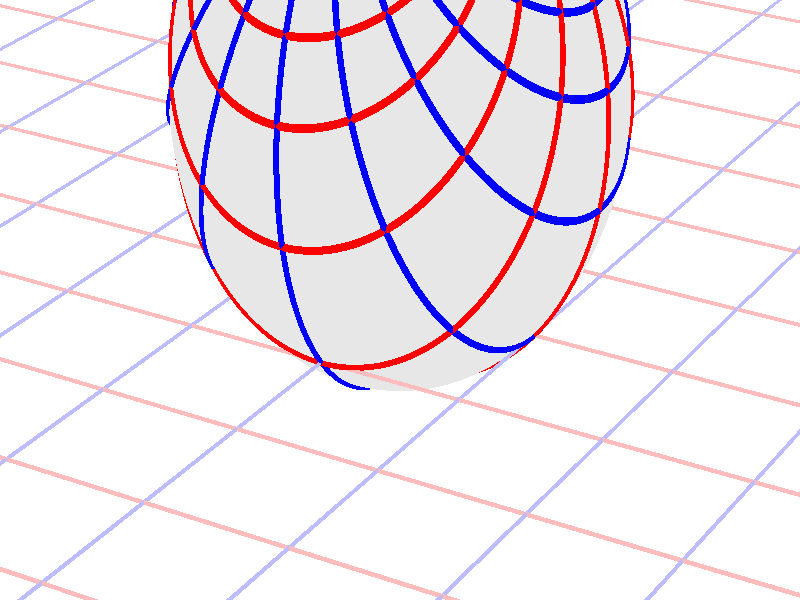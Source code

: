 #version 3.7;
global_settings{assumed_gamma 1.0}
camera{perspective location <16.275953626987476496879026, 9.396926207859083390872001, 6.840402866513374036117057> right <0.133333333333333331482962, -0.230940107675850353485814, -0.000000000000000000000000> up <-0.044429719908903583802662, -0.025651510749425152774217, 0.140953893117886280839102> direction <0.813797681349373802639491, 0.469846310392954158441370, 0.342020143325668712908083> sky <-0.296198132726023855010311, -0.171010071662834328698466, 0.939692620785908427905042> look_at <15.462155945638102139128023, 8.927079897466128954874875, 6.498382723187705600764730>}
light_source{<16.275953626987476496879026, 9.396926207859083390872001, 6.840402866513374036117057> rgb<1.0,1.0,1.0>}
background{rgb<1,1,1>}
union{object{sphere{<0.000000000000000000000000, 0.000000000000000000000000, 1.134300215365821706825500>,1.512163013229377073187720} pigment{rgbft<0.8,0.8,0.8,0.2,0.2>}}object{union{cylinder{<-50.000000000000000000000000, 50.000000000000000000000000, 0.000000000000000000000000>,<-50.000000000000000000000000, -50.000000000000000000000000, 0.000000000000000000000000>,0.010000000000000000208167}cylinder{<-49.000000000000000000000000, 50.000000000000000000000000, 0.000000000000000000000000>,<-49.000000000000000000000000, -50.000000000000000000000000, 0.000000000000000000000000>,0.010000000000000000208167}cylinder{<-48.000000000000000000000000, 50.000000000000000000000000, 0.000000000000000000000000>,<-48.000000000000000000000000, -50.000000000000000000000000, 0.000000000000000000000000>,0.010000000000000000208167}cylinder{<-47.000000000000000000000000, 50.000000000000000000000000, 0.000000000000000000000000>,<-47.000000000000000000000000, -50.000000000000000000000000, 0.000000000000000000000000>,0.010000000000000000208167}cylinder{<-46.000000000000000000000000, 50.000000000000000000000000, 0.000000000000000000000000>,<-46.000000000000000000000000, -50.000000000000000000000000, 0.000000000000000000000000>,0.010000000000000000208167}cylinder{<-45.000000000000000000000000, 50.000000000000000000000000, 0.000000000000000000000000>,<-45.000000000000000000000000, -50.000000000000000000000000, 0.000000000000000000000000>,0.010000000000000000208167}cylinder{<-44.000000000000000000000000, 50.000000000000000000000000, 0.000000000000000000000000>,<-44.000000000000000000000000, -50.000000000000000000000000, 0.000000000000000000000000>,0.010000000000000000208167}cylinder{<-43.000000000000000000000000, 50.000000000000000000000000, 0.000000000000000000000000>,<-43.000000000000000000000000, -50.000000000000000000000000, 0.000000000000000000000000>,0.010000000000000000208167}cylinder{<-42.000000000000000000000000, 50.000000000000000000000000, 0.000000000000000000000000>,<-42.000000000000000000000000, -50.000000000000000000000000, 0.000000000000000000000000>,0.010000000000000000208167}cylinder{<-41.000000000000000000000000, 50.000000000000000000000000, 0.000000000000000000000000>,<-41.000000000000000000000000, -50.000000000000000000000000, 0.000000000000000000000000>,0.010000000000000000208167}cylinder{<-40.000000000000000000000000, 50.000000000000000000000000, 0.000000000000000000000000>,<-40.000000000000000000000000, -50.000000000000000000000000, 0.000000000000000000000000>,0.010000000000000000208167}cylinder{<-39.000000000000000000000000, 50.000000000000000000000000, 0.000000000000000000000000>,<-39.000000000000000000000000, -50.000000000000000000000000, 0.000000000000000000000000>,0.010000000000000000208167}cylinder{<-38.000000000000000000000000, 50.000000000000000000000000, 0.000000000000000000000000>,<-38.000000000000000000000000, -50.000000000000000000000000, 0.000000000000000000000000>,0.010000000000000000208167}cylinder{<-37.000000000000000000000000, 50.000000000000000000000000, 0.000000000000000000000000>,<-37.000000000000000000000000, -50.000000000000000000000000, 0.000000000000000000000000>,0.010000000000000000208167}cylinder{<-36.000000000000000000000000, 50.000000000000000000000000, 0.000000000000000000000000>,<-36.000000000000000000000000, -50.000000000000000000000000, 0.000000000000000000000000>,0.010000000000000000208167}cylinder{<-35.000000000000000000000000, 50.000000000000000000000000, 0.000000000000000000000000>,<-35.000000000000000000000000, -50.000000000000000000000000, 0.000000000000000000000000>,0.010000000000000000208167}cylinder{<-34.000000000000000000000000, 50.000000000000000000000000, 0.000000000000000000000000>,<-34.000000000000000000000000, -50.000000000000000000000000, 0.000000000000000000000000>,0.010000000000000000208167}cylinder{<-33.000000000000000000000000, 50.000000000000000000000000, 0.000000000000000000000000>,<-33.000000000000000000000000, -50.000000000000000000000000, 0.000000000000000000000000>,0.010000000000000000208167}cylinder{<-32.000000000000000000000000, 50.000000000000000000000000, 0.000000000000000000000000>,<-32.000000000000000000000000, -50.000000000000000000000000, 0.000000000000000000000000>,0.010000000000000000208167}cylinder{<-31.000000000000000000000000, 50.000000000000000000000000, 0.000000000000000000000000>,<-31.000000000000000000000000, -50.000000000000000000000000, 0.000000000000000000000000>,0.010000000000000000208167}cylinder{<-30.000000000000000000000000, 50.000000000000000000000000, 0.000000000000000000000000>,<-30.000000000000000000000000, -50.000000000000000000000000, 0.000000000000000000000000>,0.010000000000000000208167}cylinder{<-29.000000000000000000000000, 50.000000000000000000000000, 0.000000000000000000000000>,<-29.000000000000000000000000, -50.000000000000000000000000, 0.000000000000000000000000>,0.010000000000000000208167}cylinder{<-28.000000000000000000000000, 50.000000000000000000000000, 0.000000000000000000000000>,<-28.000000000000000000000000, -50.000000000000000000000000, 0.000000000000000000000000>,0.010000000000000000208167}cylinder{<-27.000000000000000000000000, 50.000000000000000000000000, 0.000000000000000000000000>,<-27.000000000000000000000000, -50.000000000000000000000000, 0.000000000000000000000000>,0.010000000000000000208167}cylinder{<-26.000000000000000000000000, 50.000000000000000000000000, 0.000000000000000000000000>,<-26.000000000000000000000000, -50.000000000000000000000000, 0.000000000000000000000000>,0.010000000000000000208167}cylinder{<-25.000000000000000000000000, 50.000000000000000000000000, 0.000000000000000000000000>,<-25.000000000000000000000000, -50.000000000000000000000000, 0.000000000000000000000000>,0.010000000000000000208167}cylinder{<-24.000000000000000000000000, 50.000000000000000000000000, 0.000000000000000000000000>,<-24.000000000000000000000000, -50.000000000000000000000000, 0.000000000000000000000000>,0.010000000000000000208167}cylinder{<-23.000000000000000000000000, 50.000000000000000000000000, 0.000000000000000000000000>,<-23.000000000000000000000000, -50.000000000000000000000000, 0.000000000000000000000000>,0.010000000000000000208167}cylinder{<-22.000000000000000000000000, 50.000000000000000000000000, 0.000000000000000000000000>,<-22.000000000000000000000000, -50.000000000000000000000000, 0.000000000000000000000000>,0.010000000000000000208167}cylinder{<-21.000000000000000000000000, 50.000000000000000000000000, 0.000000000000000000000000>,<-21.000000000000000000000000, -50.000000000000000000000000, 0.000000000000000000000000>,0.010000000000000000208167}cylinder{<-20.000000000000000000000000, 50.000000000000000000000000, 0.000000000000000000000000>,<-20.000000000000000000000000, -50.000000000000000000000000, 0.000000000000000000000000>,0.010000000000000000208167}cylinder{<-19.000000000000000000000000, 50.000000000000000000000000, 0.000000000000000000000000>,<-19.000000000000000000000000, -50.000000000000000000000000, 0.000000000000000000000000>,0.010000000000000000208167}cylinder{<-18.000000000000000000000000, 50.000000000000000000000000, 0.000000000000000000000000>,<-18.000000000000000000000000, -50.000000000000000000000000, 0.000000000000000000000000>,0.010000000000000000208167}cylinder{<-17.000000000000000000000000, 50.000000000000000000000000, 0.000000000000000000000000>,<-17.000000000000000000000000, -50.000000000000000000000000, 0.000000000000000000000000>,0.010000000000000000208167}cylinder{<-16.000000000000000000000000, 50.000000000000000000000000, 0.000000000000000000000000>,<-16.000000000000000000000000, -50.000000000000000000000000, 0.000000000000000000000000>,0.010000000000000000208167}cylinder{<-15.000000000000000000000000, 50.000000000000000000000000, 0.000000000000000000000000>,<-15.000000000000000000000000, -50.000000000000000000000000, 0.000000000000000000000000>,0.010000000000000000208167}cylinder{<-14.000000000000000000000000, 50.000000000000000000000000, 0.000000000000000000000000>,<-14.000000000000000000000000, -50.000000000000000000000000, 0.000000000000000000000000>,0.010000000000000000208167}cylinder{<-13.000000000000000000000000, 50.000000000000000000000000, 0.000000000000000000000000>,<-13.000000000000000000000000, -50.000000000000000000000000, 0.000000000000000000000000>,0.010000000000000000208167}cylinder{<-12.000000000000000000000000, 50.000000000000000000000000, 0.000000000000000000000000>,<-12.000000000000000000000000, -50.000000000000000000000000, 0.000000000000000000000000>,0.010000000000000000208167}cylinder{<-11.000000000000000000000000, 50.000000000000000000000000, 0.000000000000000000000000>,<-11.000000000000000000000000, -50.000000000000000000000000, 0.000000000000000000000000>,0.010000000000000000208167}cylinder{<-10.000000000000000000000000, 50.000000000000000000000000, 0.000000000000000000000000>,<-10.000000000000000000000000, -50.000000000000000000000000, 0.000000000000000000000000>,0.010000000000000000208167}cylinder{<-9.000000000000000000000000, 50.000000000000000000000000, 0.000000000000000000000000>,<-9.000000000000000000000000, -50.000000000000000000000000, 0.000000000000000000000000>,0.010000000000000000208167}cylinder{<-8.000000000000000000000000, 50.000000000000000000000000, 0.000000000000000000000000>,<-8.000000000000000000000000, -50.000000000000000000000000, 0.000000000000000000000000>,0.010000000000000000208167}cylinder{<-7.000000000000000000000000, 50.000000000000000000000000, 0.000000000000000000000000>,<-7.000000000000000000000000, -50.000000000000000000000000, 0.000000000000000000000000>,0.010000000000000000208167}cylinder{<-6.000000000000000000000000, 50.000000000000000000000000, 0.000000000000000000000000>,<-6.000000000000000000000000, -50.000000000000000000000000, 0.000000000000000000000000>,0.010000000000000000208167}cylinder{<-5.000000000000000000000000, 50.000000000000000000000000, 0.000000000000000000000000>,<-5.000000000000000000000000, -50.000000000000000000000000, 0.000000000000000000000000>,0.010000000000000000208167}cylinder{<-4.000000000000000000000000, 50.000000000000000000000000, 0.000000000000000000000000>,<-4.000000000000000000000000, -50.000000000000000000000000, 0.000000000000000000000000>,0.010000000000000000208167}cylinder{<-3.000000000000000000000000, 50.000000000000000000000000, 0.000000000000000000000000>,<-3.000000000000000000000000, -50.000000000000000000000000, 0.000000000000000000000000>,0.010000000000000000208167}cylinder{<-2.000000000000000000000000, 50.000000000000000000000000, 0.000000000000000000000000>,<-2.000000000000000000000000, -50.000000000000000000000000, 0.000000000000000000000000>,0.010000000000000000208167}cylinder{<-1.000000000000000000000000, 50.000000000000000000000000, 0.000000000000000000000000>,<-1.000000000000000000000000, -50.000000000000000000000000, 0.000000000000000000000000>,0.010000000000000000208167}cylinder{<0.000000000000000000000000, 50.000000000000000000000000, 0.000000000000000000000000>,<0.000000000000000000000000, -50.000000000000000000000000, 0.000000000000000000000000>,0.010000000000000000208167}cylinder{<1.000000000000000000000000, 50.000000000000000000000000, 0.000000000000000000000000>,<1.000000000000000000000000, -50.000000000000000000000000, 0.000000000000000000000000>,0.010000000000000000208167}cylinder{<2.000000000000000000000000, 50.000000000000000000000000, 0.000000000000000000000000>,<2.000000000000000000000000, -50.000000000000000000000000, 0.000000000000000000000000>,0.010000000000000000208167}cylinder{<3.000000000000000000000000, 50.000000000000000000000000, 0.000000000000000000000000>,<3.000000000000000000000000, -50.000000000000000000000000, 0.000000000000000000000000>,0.010000000000000000208167}cylinder{<4.000000000000000000000000, 50.000000000000000000000000, 0.000000000000000000000000>,<4.000000000000000000000000, -50.000000000000000000000000, 0.000000000000000000000000>,0.010000000000000000208167}cylinder{<5.000000000000000000000000, 50.000000000000000000000000, 0.000000000000000000000000>,<5.000000000000000000000000, -50.000000000000000000000000, 0.000000000000000000000000>,0.010000000000000000208167}cylinder{<6.000000000000000000000000, 50.000000000000000000000000, 0.000000000000000000000000>,<6.000000000000000000000000, -50.000000000000000000000000, 0.000000000000000000000000>,0.010000000000000000208167}cylinder{<7.000000000000000000000000, 50.000000000000000000000000, 0.000000000000000000000000>,<7.000000000000000000000000, -50.000000000000000000000000, 0.000000000000000000000000>,0.010000000000000000208167}cylinder{<8.000000000000000000000000, 50.000000000000000000000000, 0.000000000000000000000000>,<8.000000000000000000000000, -50.000000000000000000000000, 0.000000000000000000000000>,0.010000000000000000208167}cylinder{<9.000000000000000000000000, 50.000000000000000000000000, 0.000000000000000000000000>,<9.000000000000000000000000, -50.000000000000000000000000, 0.000000000000000000000000>,0.010000000000000000208167}cylinder{<10.000000000000000000000000, 50.000000000000000000000000, 0.000000000000000000000000>,<10.000000000000000000000000, -50.000000000000000000000000, 0.000000000000000000000000>,0.010000000000000000208167}cylinder{<11.000000000000000000000000, 50.000000000000000000000000, 0.000000000000000000000000>,<11.000000000000000000000000, -50.000000000000000000000000, 0.000000000000000000000000>,0.010000000000000000208167}cylinder{<12.000000000000000000000000, 50.000000000000000000000000, 0.000000000000000000000000>,<12.000000000000000000000000, -50.000000000000000000000000, 0.000000000000000000000000>,0.010000000000000000208167}cylinder{<13.000000000000000000000000, 50.000000000000000000000000, 0.000000000000000000000000>,<13.000000000000000000000000, -50.000000000000000000000000, 0.000000000000000000000000>,0.010000000000000000208167}cylinder{<14.000000000000000000000000, 50.000000000000000000000000, 0.000000000000000000000000>,<14.000000000000000000000000, -50.000000000000000000000000, 0.000000000000000000000000>,0.010000000000000000208167}cylinder{<15.000000000000000000000000, 50.000000000000000000000000, 0.000000000000000000000000>,<15.000000000000000000000000, -50.000000000000000000000000, 0.000000000000000000000000>,0.010000000000000000208167}cylinder{<16.000000000000000000000000, 50.000000000000000000000000, 0.000000000000000000000000>,<16.000000000000000000000000, -50.000000000000000000000000, 0.000000000000000000000000>,0.010000000000000000208167}cylinder{<17.000000000000000000000000, 50.000000000000000000000000, 0.000000000000000000000000>,<17.000000000000000000000000, -50.000000000000000000000000, 0.000000000000000000000000>,0.010000000000000000208167}cylinder{<18.000000000000000000000000, 50.000000000000000000000000, 0.000000000000000000000000>,<18.000000000000000000000000, -50.000000000000000000000000, 0.000000000000000000000000>,0.010000000000000000208167}cylinder{<19.000000000000000000000000, 50.000000000000000000000000, 0.000000000000000000000000>,<19.000000000000000000000000, -50.000000000000000000000000, 0.000000000000000000000000>,0.010000000000000000208167}cylinder{<20.000000000000000000000000, 50.000000000000000000000000, 0.000000000000000000000000>,<20.000000000000000000000000, -50.000000000000000000000000, 0.000000000000000000000000>,0.010000000000000000208167}cylinder{<21.000000000000000000000000, 50.000000000000000000000000, 0.000000000000000000000000>,<21.000000000000000000000000, -50.000000000000000000000000, 0.000000000000000000000000>,0.010000000000000000208167}cylinder{<22.000000000000000000000000, 50.000000000000000000000000, 0.000000000000000000000000>,<22.000000000000000000000000, -50.000000000000000000000000, 0.000000000000000000000000>,0.010000000000000000208167}cylinder{<23.000000000000000000000000, 50.000000000000000000000000, 0.000000000000000000000000>,<23.000000000000000000000000, -50.000000000000000000000000, 0.000000000000000000000000>,0.010000000000000000208167}cylinder{<24.000000000000000000000000, 50.000000000000000000000000, 0.000000000000000000000000>,<24.000000000000000000000000, -50.000000000000000000000000, 0.000000000000000000000000>,0.010000000000000000208167}cylinder{<25.000000000000000000000000, 50.000000000000000000000000, 0.000000000000000000000000>,<25.000000000000000000000000, -50.000000000000000000000000, 0.000000000000000000000000>,0.010000000000000000208167}cylinder{<26.000000000000000000000000, 50.000000000000000000000000, 0.000000000000000000000000>,<26.000000000000000000000000, -50.000000000000000000000000, 0.000000000000000000000000>,0.010000000000000000208167}cylinder{<27.000000000000000000000000, 50.000000000000000000000000, 0.000000000000000000000000>,<27.000000000000000000000000, -50.000000000000000000000000, 0.000000000000000000000000>,0.010000000000000000208167}cylinder{<28.000000000000000000000000, 50.000000000000000000000000, 0.000000000000000000000000>,<28.000000000000000000000000, -50.000000000000000000000000, 0.000000000000000000000000>,0.010000000000000000208167}cylinder{<29.000000000000000000000000, 50.000000000000000000000000, 0.000000000000000000000000>,<29.000000000000000000000000, -50.000000000000000000000000, 0.000000000000000000000000>,0.010000000000000000208167}cylinder{<30.000000000000000000000000, 50.000000000000000000000000, 0.000000000000000000000000>,<30.000000000000000000000000, -50.000000000000000000000000, 0.000000000000000000000000>,0.010000000000000000208167}cylinder{<31.000000000000000000000000, 50.000000000000000000000000, 0.000000000000000000000000>,<31.000000000000000000000000, -50.000000000000000000000000, 0.000000000000000000000000>,0.010000000000000000208167}cylinder{<32.000000000000000000000000, 50.000000000000000000000000, 0.000000000000000000000000>,<32.000000000000000000000000, -50.000000000000000000000000, 0.000000000000000000000000>,0.010000000000000000208167}cylinder{<33.000000000000000000000000, 50.000000000000000000000000, 0.000000000000000000000000>,<33.000000000000000000000000, -50.000000000000000000000000, 0.000000000000000000000000>,0.010000000000000000208167}cylinder{<34.000000000000000000000000, 50.000000000000000000000000, 0.000000000000000000000000>,<34.000000000000000000000000, -50.000000000000000000000000, 0.000000000000000000000000>,0.010000000000000000208167}cylinder{<35.000000000000000000000000, 50.000000000000000000000000, 0.000000000000000000000000>,<35.000000000000000000000000, -50.000000000000000000000000, 0.000000000000000000000000>,0.010000000000000000208167}cylinder{<36.000000000000000000000000, 50.000000000000000000000000, 0.000000000000000000000000>,<36.000000000000000000000000, -50.000000000000000000000000, 0.000000000000000000000000>,0.010000000000000000208167}cylinder{<37.000000000000000000000000, 50.000000000000000000000000, 0.000000000000000000000000>,<37.000000000000000000000000, -50.000000000000000000000000, 0.000000000000000000000000>,0.010000000000000000208167}cylinder{<38.000000000000000000000000, 50.000000000000000000000000, 0.000000000000000000000000>,<38.000000000000000000000000, -50.000000000000000000000000, 0.000000000000000000000000>,0.010000000000000000208167}cylinder{<39.000000000000000000000000, 50.000000000000000000000000, 0.000000000000000000000000>,<39.000000000000000000000000, -50.000000000000000000000000, 0.000000000000000000000000>,0.010000000000000000208167}cylinder{<40.000000000000000000000000, 50.000000000000000000000000, 0.000000000000000000000000>,<40.000000000000000000000000, -50.000000000000000000000000, 0.000000000000000000000000>,0.010000000000000000208167}cylinder{<41.000000000000000000000000, 50.000000000000000000000000, 0.000000000000000000000000>,<41.000000000000000000000000, -50.000000000000000000000000, 0.000000000000000000000000>,0.010000000000000000208167}cylinder{<42.000000000000000000000000, 50.000000000000000000000000, 0.000000000000000000000000>,<42.000000000000000000000000, -50.000000000000000000000000, 0.000000000000000000000000>,0.010000000000000000208167}cylinder{<43.000000000000000000000000, 50.000000000000000000000000, 0.000000000000000000000000>,<43.000000000000000000000000, -50.000000000000000000000000, 0.000000000000000000000000>,0.010000000000000000208167}cylinder{<44.000000000000000000000000, 50.000000000000000000000000, 0.000000000000000000000000>,<44.000000000000000000000000, -50.000000000000000000000000, 0.000000000000000000000000>,0.010000000000000000208167}cylinder{<45.000000000000000000000000, 50.000000000000000000000000, 0.000000000000000000000000>,<45.000000000000000000000000, -50.000000000000000000000000, 0.000000000000000000000000>,0.010000000000000000208167}cylinder{<46.000000000000000000000000, 50.000000000000000000000000, 0.000000000000000000000000>,<46.000000000000000000000000, -50.000000000000000000000000, 0.000000000000000000000000>,0.010000000000000000208167}cylinder{<47.000000000000000000000000, 50.000000000000000000000000, 0.000000000000000000000000>,<47.000000000000000000000000, -50.000000000000000000000000, 0.000000000000000000000000>,0.010000000000000000208167}cylinder{<48.000000000000000000000000, 50.000000000000000000000000, 0.000000000000000000000000>,<48.000000000000000000000000, -50.000000000000000000000000, 0.000000000000000000000000>,0.010000000000000000208167}cylinder{<49.000000000000000000000000, 50.000000000000000000000000, 0.000000000000000000000000>,<49.000000000000000000000000, -50.000000000000000000000000, 0.000000000000000000000000>,0.010000000000000000208167}cylinder{<50.000000000000000000000000, 50.000000000000000000000000, 0.000000000000000000000000>,<50.000000000000000000000000, -50.000000000000000000000000, 0.000000000000000000000000>,0.010000000000000000208167}} pigment{rgb<1.0,0.5,0.5>}}object{union{cylinder{<50.000000000000000000000000, -50.000000000000000000000000, 0.000000000000000000000000>,<-50.000000000000000000000000, -50.000000000000000000000000, 0.000000000000000000000000>,0.010000000000000000208167}cylinder{<50.000000000000000000000000, -49.000000000000000000000000, 0.000000000000000000000000>,<-50.000000000000000000000000, -49.000000000000000000000000, 0.000000000000000000000000>,0.010000000000000000208167}cylinder{<50.000000000000000000000000, -48.000000000000000000000000, 0.000000000000000000000000>,<-50.000000000000000000000000, -48.000000000000000000000000, 0.000000000000000000000000>,0.010000000000000000208167}cylinder{<50.000000000000000000000000, -47.000000000000000000000000, 0.000000000000000000000000>,<-50.000000000000000000000000, -47.000000000000000000000000, 0.000000000000000000000000>,0.010000000000000000208167}cylinder{<50.000000000000000000000000, -46.000000000000000000000000, 0.000000000000000000000000>,<-50.000000000000000000000000, -46.000000000000000000000000, 0.000000000000000000000000>,0.010000000000000000208167}cylinder{<50.000000000000000000000000, -45.000000000000000000000000, 0.000000000000000000000000>,<-50.000000000000000000000000, -45.000000000000000000000000, 0.000000000000000000000000>,0.010000000000000000208167}cylinder{<50.000000000000000000000000, -44.000000000000000000000000, 0.000000000000000000000000>,<-50.000000000000000000000000, -44.000000000000000000000000, 0.000000000000000000000000>,0.010000000000000000208167}cylinder{<50.000000000000000000000000, -43.000000000000000000000000, 0.000000000000000000000000>,<-50.000000000000000000000000, -43.000000000000000000000000, 0.000000000000000000000000>,0.010000000000000000208167}cylinder{<50.000000000000000000000000, -42.000000000000000000000000, 0.000000000000000000000000>,<-50.000000000000000000000000, -42.000000000000000000000000, 0.000000000000000000000000>,0.010000000000000000208167}cylinder{<50.000000000000000000000000, -41.000000000000000000000000, 0.000000000000000000000000>,<-50.000000000000000000000000, -41.000000000000000000000000, 0.000000000000000000000000>,0.010000000000000000208167}cylinder{<50.000000000000000000000000, -40.000000000000000000000000, 0.000000000000000000000000>,<-50.000000000000000000000000, -40.000000000000000000000000, 0.000000000000000000000000>,0.010000000000000000208167}cylinder{<50.000000000000000000000000, -39.000000000000000000000000, 0.000000000000000000000000>,<-50.000000000000000000000000, -39.000000000000000000000000, 0.000000000000000000000000>,0.010000000000000000208167}cylinder{<50.000000000000000000000000, -38.000000000000000000000000, 0.000000000000000000000000>,<-50.000000000000000000000000, -38.000000000000000000000000, 0.000000000000000000000000>,0.010000000000000000208167}cylinder{<50.000000000000000000000000, -37.000000000000000000000000, 0.000000000000000000000000>,<-50.000000000000000000000000, -37.000000000000000000000000, 0.000000000000000000000000>,0.010000000000000000208167}cylinder{<50.000000000000000000000000, -36.000000000000000000000000, 0.000000000000000000000000>,<-50.000000000000000000000000, -36.000000000000000000000000, 0.000000000000000000000000>,0.010000000000000000208167}cylinder{<50.000000000000000000000000, -35.000000000000000000000000, 0.000000000000000000000000>,<-50.000000000000000000000000, -35.000000000000000000000000, 0.000000000000000000000000>,0.010000000000000000208167}cylinder{<50.000000000000000000000000, -34.000000000000000000000000, 0.000000000000000000000000>,<-50.000000000000000000000000, -34.000000000000000000000000, 0.000000000000000000000000>,0.010000000000000000208167}cylinder{<50.000000000000000000000000, -33.000000000000000000000000, 0.000000000000000000000000>,<-50.000000000000000000000000, -33.000000000000000000000000, 0.000000000000000000000000>,0.010000000000000000208167}cylinder{<50.000000000000000000000000, -32.000000000000000000000000, 0.000000000000000000000000>,<-50.000000000000000000000000, -32.000000000000000000000000, 0.000000000000000000000000>,0.010000000000000000208167}cylinder{<50.000000000000000000000000, -31.000000000000000000000000, 0.000000000000000000000000>,<-50.000000000000000000000000, -31.000000000000000000000000, 0.000000000000000000000000>,0.010000000000000000208167}cylinder{<50.000000000000000000000000, -30.000000000000000000000000, 0.000000000000000000000000>,<-50.000000000000000000000000, -30.000000000000000000000000, 0.000000000000000000000000>,0.010000000000000000208167}cylinder{<50.000000000000000000000000, -29.000000000000000000000000, 0.000000000000000000000000>,<-50.000000000000000000000000, -29.000000000000000000000000, 0.000000000000000000000000>,0.010000000000000000208167}cylinder{<50.000000000000000000000000, -28.000000000000000000000000, 0.000000000000000000000000>,<-50.000000000000000000000000, -28.000000000000000000000000, 0.000000000000000000000000>,0.010000000000000000208167}cylinder{<50.000000000000000000000000, -27.000000000000000000000000, 0.000000000000000000000000>,<-50.000000000000000000000000, -27.000000000000000000000000, 0.000000000000000000000000>,0.010000000000000000208167}cylinder{<50.000000000000000000000000, -26.000000000000000000000000, 0.000000000000000000000000>,<-50.000000000000000000000000, -26.000000000000000000000000, 0.000000000000000000000000>,0.010000000000000000208167}cylinder{<50.000000000000000000000000, -25.000000000000000000000000, 0.000000000000000000000000>,<-50.000000000000000000000000, -25.000000000000000000000000, 0.000000000000000000000000>,0.010000000000000000208167}cylinder{<50.000000000000000000000000, -24.000000000000000000000000, 0.000000000000000000000000>,<-50.000000000000000000000000, -24.000000000000000000000000, 0.000000000000000000000000>,0.010000000000000000208167}cylinder{<50.000000000000000000000000, -23.000000000000000000000000, 0.000000000000000000000000>,<-50.000000000000000000000000, -23.000000000000000000000000, 0.000000000000000000000000>,0.010000000000000000208167}cylinder{<50.000000000000000000000000, -22.000000000000000000000000, 0.000000000000000000000000>,<-50.000000000000000000000000, -22.000000000000000000000000, 0.000000000000000000000000>,0.010000000000000000208167}cylinder{<50.000000000000000000000000, -21.000000000000000000000000, 0.000000000000000000000000>,<-50.000000000000000000000000, -21.000000000000000000000000, 0.000000000000000000000000>,0.010000000000000000208167}cylinder{<50.000000000000000000000000, -20.000000000000000000000000, 0.000000000000000000000000>,<-50.000000000000000000000000, -20.000000000000000000000000, 0.000000000000000000000000>,0.010000000000000000208167}cylinder{<50.000000000000000000000000, -19.000000000000000000000000, 0.000000000000000000000000>,<-50.000000000000000000000000, -19.000000000000000000000000, 0.000000000000000000000000>,0.010000000000000000208167}cylinder{<50.000000000000000000000000, -18.000000000000000000000000, 0.000000000000000000000000>,<-50.000000000000000000000000, -18.000000000000000000000000, 0.000000000000000000000000>,0.010000000000000000208167}cylinder{<50.000000000000000000000000, -17.000000000000000000000000, 0.000000000000000000000000>,<-50.000000000000000000000000, -17.000000000000000000000000, 0.000000000000000000000000>,0.010000000000000000208167}cylinder{<50.000000000000000000000000, -16.000000000000000000000000, 0.000000000000000000000000>,<-50.000000000000000000000000, -16.000000000000000000000000, 0.000000000000000000000000>,0.010000000000000000208167}cylinder{<50.000000000000000000000000, -15.000000000000000000000000, 0.000000000000000000000000>,<-50.000000000000000000000000, -15.000000000000000000000000, 0.000000000000000000000000>,0.010000000000000000208167}cylinder{<50.000000000000000000000000, -14.000000000000000000000000, 0.000000000000000000000000>,<-50.000000000000000000000000, -14.000000000000000000000000, 0.000000000000000000000000>,0.010000000000000000208167}cylinder{<50.000000000000000000000000, -13.000000000000000000000000, 0.000000000000000000000000>,<-50.000000000000000000000000, -13.000000000000000000000000, 0.000000000000000000000000>,0.010000000000000000208167}cylinder{<50.000000000000000000000000, -12.000000000000000000000000, 0.000000000000000000000000>,<-50.000000000000000000000000, -12.000000000000000000000000, 0.000000000000000000000000>,0.010000000000000000208167}cylinder{<50.000000000000000000000000, -11.000000000000000000000000, 0.000000000000000000000000>,<-50.000000000000000000000000, -11.000000000000000000000000, 0.000000000000000000000000>,0.010000000000000000208167}cylinder{<50.000000000000000000000000, -10.000000000000000000000000, 0.000000000000000000000000>,<-50.000000000000000000000000, -10.000000000000000000000000, 0.000000000000000000000000>,0.010000000000000000208167}cylinder{<50.000000000000000000000000, -9.000000000000000000000000, 0.000000000000000000000000>,<-50.000000000000000000000000, -9.000000000000000000000000, 0.000000000000000000000000>,0.010000000000000000208167}cylinder{<50.000000000000000000000000, -8.000000000000000000000000, 0.000000000000000000000000>,<-50.000000000000000000000000, -8.000000000000000000000000, 0.000000000000000000000000>,0.010000000000000000208167}cylinder{<50.000000000000000000000000, -7.000000000000000000000000, 0.000000000000000000000000>,<-50.000000000000000000000000, -7.000000000000000000000000, 0.000000000000000000000000>,0.010000000000000000208167}cylinder{<50.000000000000000000000000, -6.000000000000000000000000, 0.000000000000000000000000>,<-50.000000000000000000000000, -6.000000000000000000000000, 0.000000000000000000000000>,0.010000000000000000208167}cylinder{<50.000000000000000000000000, -5.000000000000000000000000, 0.000000000000000000000000>,<-50.000000000000000000000000, -5.000000000000000000000000, 0.000000000000000000000000>,0.010000000000000000208167}cylinder{<50.000000000000000000000000, -4.000000000000000000000000, 0.000000000000000000000000>,<-50.000000000000000000000000, -4.000000000000000000000000, 0.000000000000000000000000>,0.010000000000000000208167}cylinder{<50.000000000000000000000000, -3.000000000000000000000000, 0.000000000000000000000000>,<-50.000000000000000000000000, -3.000000000000000000000000, 0.000000000000000000000000>,0.010000000000000000208167}cylinder{<50.000000000000000000000000, -2.000000000000000000000000, 0.000000000000000000000000>,<-50.000000000000000000000000, -2.000000000000000000000000, 0.000000000000000000000000>,0.010000000000000000208167}cylinder{<50.000000000000000000000000, -1.000000000000000000000000, 0.000000000000000000000000>,<-50.000000000000000000000000, -1.000000000000000000000000, 0.000000000000000000000000>,0.010000000000000000208167}cylinder{<50.000000000000000000000000, 0.000000000000000000000000, 0.000000000000000000000000>,<-50.000000000000000000000000, 0.000000000000000000000000, 0.000000000000000000000000>,0.010000000000000000208167}cylinder{<50.000000000000000000000000, 1.000000000000000000000000, 0.000000000000000000000000>,<-50.000000000000000000000000, 1.000000000000000000000000, 0.000000000000000000000000>,0.010000000000000000208167}cylinder{<50.000000000000000000000000, 2.000000000000000000000000, 0.000000000000000000000000>,<-50.000000000000000000000000, 2.000000000000000000000000, 0.000000000000000000000000>,0.010000000000000000208167}cylinder{<50.000000000000000000000000, 3.000000000000000000000000, 0.000000000000000000000000>,<-50.000000000000000000000000, 3.000000000000000000000000, 0.000000000000000000000000>,0.010000000000000000208167}cylinder{<50.000000000000000000000000, 4.000000000000000000000000, 0.000000000000000000000000>,<-50.000000000000000000000000, 4.000000000000000000000000, 0.000000000000000000000000>,0.010000000000000000208167}cylinder{<50.000000000000000000000000, 5.000000000000000000000000, 0.000000000000000000000000>,<-50.000000000000000000000000, 5.000000000000000000000000, 0.000000000000000000000000>,0.010000000000000000208167}cylinder{<50.000000000000000000000000, 6.000000000000000000000000, 0.000000000000000000000000>,<-50.000000000000000000000000, 6.000000000000000000000000, 0.000000000000000000000000>,0.010000000000000000208167}cylinder{<50.000000000000000000000000, 7.000000000000000000000000, 0.000000000000000000000000>,<-50.000000000000000000000000, 7.000000000000000000000000, 0.000000000000000000000000>,0.010000000000000000208167}cylinder{<50.000000000000000000000000, 8.000000000000000000000000, 0.000000000000000000000000>,<-50.000000000000000000000000, 8.000000000000000000000000, 0.000000000000000000000000>,0.010000000000000000208167}cylinder{<50.000000000000000000000000, 9.000000000000000000000000, 0.000000000000000000000000>,<-50.000000000000000000000000, 9.000000000000000000000000, 0.000000000000000000000000>,0.010000000000000000208167}cylinder{<50.000000000000000000000000, 10.000000000000000000000000, 0.000000000000000000000000>,<-50.000000000000000000000000, 10.000000000000000000000000, 0.000000000000000000000000>,0.010000000000000000208167}cylinder{<50.000000000000000000000000, 11.000000000000000000000000, 0.000000000000000000000000>,<-50.000000000000000000000000, 11.000000000000000000000000, 0.000000000000000000000000>,0.010000000000000000208167}cylinder{<50.000000000000000000000000, 12.000000000000000000000000, 0.000000000000000000000000>,<-50.000000000000000000000000, 12.000000000000000000000000, 0.000000000000000000000000>,0.010000000000000000208167}cylinder{<50.000000000000000000000000, 13.000000000000000000000000, 0.000000000000000000000000>,<-50.000000000000000000000000, 13.000000000000000000000000, 0.000000000000000000000000>,0.010000000000000000208167}cylinder{<50.000000000000000000000000, 14.000000000000000000000000, 0.000000000000000000000000>,<-50.000000000000000000000000, 14.000000000000000000000000, 0.000000000000000000000000>,0.010000000000000000208167}cylinder{<50.000000000000000000000000, 15.000000000000000000000000, 0.000000000000000000000000>,<-50.000000000000000000000000, 15.000000000000000000000000, 0.000000000000000000000000>,0.010000000000000000208167}cylinder{<50.000000000000000000000000, 16.000000000000000000000000, 0.000000000000000000000000>,<-50.000000000000000000000000, 16.000000000000000000000000, 0.000000000000000000000000>,0.010000000000000000208167}cylinder{<50.000000000000000000000000, 17.000000000000000000000000, 0.000000000000000000000000>,<-50.000000000000000000000000, 17.000000000000000000000000, 0.000000000000000000000000>,0.010000000000000000208167}cylinder{<50.000000000000000000000000, 18.000000000000000000000000, 0.000000000000000000000000>,<-50.000000000000000000000000, 18.000000000000000000000000, 0.000000000000000000000000>,0.010000000000000000208167}cylinder{<50.000000000000000000000000, 19.000000000000000000000000, 0.000000000000000000000000>,<-50.000000000000000000000000, 19.000000000000000000000000, 0.000000000000000000000000>,0.010000000000000000208167}cylinder{<50.000000000000000000000000, 20.000000000000000000000000, 0.000000000000000000000000>,<-50.000000000000000000000000, 20.000000000000000000000000, 0.000000000000000000000000>,0.010000000000000000208167}cylinder{<50.000000000000000000000000, 21.000000000000000000000000, 0.000000000000000000000000>,<-50.000000000000000000000000, 21.000000000000000000000000, 0.000000000000000000000000>,0.010000000000000000208167}cylinder{<50.000000000000000000000000, 22.000000000000000000000000, 0.000000000000000000000000>,<-50.000000000000000000000000, 22.000000000000000000000000, 0.000000000000000000000000>,0.010000000000000000208167}cylinder{<50.000000000000000000000000, 23.000000000000000000000000, 0.000000000000000000000000>,<-50.000000000000000000000000, 23.000000000000000000000000, 0.000000000000000000000000>,0.010000000000000000208167}cylinder{<50.000000000000000000000000, 24.000000000000000000000000, 0.000000000000000000000000>,<-50.000000000000000000000000, 24.000000000000000000000000, 0.000000000000000000000000>,0.010000000000000000208167}cylinder{<50.000000000000000000000000, 25.000000000000000000000000, 0.000000000000000000000000>,<-50.000000000000000000000000, 25.000000000000000000000000, 0.000000000000000000000000>,0.010000000000000000208167}cylinder{<50.000000000000000000000000, 26.000000000000000000000000, 0.000000000000000000000000>,<-50.000000000000000000000000, 26.000000000000000000000000, 0.000000000000000000000000>,0.010000000000000000208167}cylinder{<50.000000000000000000000000, 27.000000000000000000000000, 0.000000000000000000000000>,<-50.000000000000000000000000, 27.000000000000000000000000, 0.000000000000000000000000>,0.010000000000000000208167}cylinder{<50.000000000000000000000000, 28.000000000000000000000000, 0.000000000000000000000000>,<-50.000000000000000000000000, 28.000000000000000000000000, 0.000000000000000000000000>,0.010000000000000000208167}cylinder{<50.000000000000000000000000, 29.000000000000000000000000, 0.000000000000000000000000>,<-50.000000000000000000000000, 29.000000000000000000000000, 0.000000000000000000000000>,0.010000000000000000208167}cylinder{<50.000000000000000000000000, 30.000000000000000000000000, 0.000000000000000000000000>,<-50.000000000000000000000000, 30.000000000000000000000000, 0.000000000000000000000000>,0.010000000000000000208167}cylinder{<50.000000000000000000000000, 31.000000000000000000000000, 0.000000000000000000000000>,<-50.000000000000000000000000, 31.000000000000000000000000, 0.000000000000000000000000>,0.010000000000000000208167}cylinder{<50.000000000000000000000000, 32.000000000000000000000000, 0.000000000000000000000000>,<-50.000000000000000000000000, 32.000000000000000000000000, 0.000000000000000000000000>,0.010000000000000000208167}cylinder{<50.000000000000000000000000, 33.000000000000000000000000, 0.000000000000000000000000>,<-50.000000000000000000000000, 33.000000000000000000000000, 0.000000000000000000000000>,0.010000000000000000208167}cylinder{<50.000000000000000000000000, 34.000000000000000000000000, 0.000000000000000000000000>,<-50.000000000000000000000000, 34.000000000000000000000000, 0.000000000000000000000000>,0.010000000000000000208167}cylinder{<50.000000000000000000000000, 35.000000000000000000000000, 0.000000000000000000000000>,<-50.000000000000000000000000, 35.000000000000000000000000, 0.000000000000000000000000>,0.010000000000000000208167}cylinder{<50.000000000000000000000000, 36.000000000000000000000000, 0.000000000000000000000000>,<-50.000000000000000000000000, 36.000000000000000000000000, 0.000000000000000000000000>,0.010000000000000000208167}cylinder{<50.000000000000000000000000, 37.000000000000000000000000, 0.000000000000000000000000>,<-50.000000000000000000000000, 37.000000000000000000000000, 0.000000000000000000000000>,0.010000000000000000208167}cylinder{<50.000000000000000000000000, 38.000000000000000000000000, 0.000000000000000000000000>,<-50.000000000000000000000000, 38.000000000000000000000000, 0.000000000000000000000000>,0.010000000000000000208167}cylinder{<50.000000000000000000000000, 39.000000000000000000000000, 0.000000000000000000000000>,<-50.000000000000000000000000, 39.000000000000000000000000, 0.000000000000000000000000>,0.010000000000000000208167}cylinder{<50.000000000000000000000000, 40.000000000000000000000000, 0.000000000000000000000000>,<-50.000000000000000000000000, 40.000000000000000000000000, 0.000000000000000000000000>,0.010000000000000000208167}cylinder{<50.000000000000000000000000, 41.000000000000000000000000, 0.000000000000000000000000>,<-50.000000000000000000000000, 41.000000000000000000000000, 0.000000000000000000000000>,0.010000000000000000208167}cylinder{<50.000000000000000000000000, 42.000000000000000000000000, 0.000000000000000000000000>,<-50.000000000000000000000000, 42.000000000000000000000000, 0.000000000000000000000000>,0.010000000000000000208167}cylinder{<50.000000000000000000000000, 43.000000000000000000000000, 0.000000000000000000000000>,<-50.000000000000000000000000, 43.000000000000000000000000, 0.000000000000000000000000>,0.010000000000000000208167}cylinder{<50.000000000000000000000000, 44.000000000000000000000000, 0.000000000000000000000000>,<-50.000000000000000000000000, 44.000000000000000000000000, 0.000000000000000000000000>,0.010000000000000000208167}cylinder{<50.000000000000000000000000, 45.000000000000000000000000, 0.000000000000000000000000>,<-50.000000000000000000000000, 45.000000000000000000000000, 0.000000000000000000000000>,0.010000000000000000208167}cylinder{<50.000000000000000000000000, 46.000000000000000000000000, 0.000000000000000000000000>,<-50.000000000000000000000000, 46.000000000000000000000000, 0.000000000000000000000000>,0.010000000000000000208167}cylinder{<50.000000000000000000000000, 47.000000000000000000000000, 0.000000000000000000000000>,<-50.000000000000000000000000, 47.000000000000000000000000, 0.000000000000000000000000>,0.010000000000000000208167}cylinder{<50.000000000000000000000000, 48.000000000000000000000000, 0.000000000000000000000000>,<-50.000000000000000000000000, 48.000000000000000000000000, 0.000000000000000000000000>,0.010000000000000000208167}cylinder{<50.000000000000000000000000, 49.000000000000000000000000, 0.000000000000000000000000>,<-50.000000000000000000000000, 49.000000000000000000000000, 0.000000000000000000000000>,0.010000000000000000208167}cylinder{<50.000000000000000000000000, 50.000000000000000000000000, 0.000000000000000000000000>,<-50.000000000000000000000000, 50.000000000000000000000000, 0.000000000000000000000000>,0.010000000000000000208167}} pigment{rgb<0.5,0.5,1.0>}}sphere{<0.000000000000000000000000, 0.000000000000000000000000, 2.646463228595198557968615>,0.050000000000000002775558}object{union{object{torus{0.079925798161541328212820,0.020000000000000000416334} matrix <0.998602182786999081898216, -0.000000000000000000000000, 0.052855279140697077056021, 0.052855279140697077056021, 0.000000000000000000000000, -0.998602182786999081898216, 0.000000000000000000000000, 1.000000000000000000000000, 0.000000000000000000000000, -0.079814076505301173591889, 0.000000000000000000000000, 2.642238728224067578764789>}object{torus{0.081552239979502380573528,0.020000000000000000416334} matrix <0.998544672601031302328067, -0.000000000000000000000000, 0.053930852210022056647531, 0.053930852210022056647531, 0.000000000000000000000000, -0.998544672601031302328067, 0.000000000000000000000000, 1.000000000000000000000000, 0.000000000000000000000000, -0.081433554770314942050646, 0.000000000000000000000000, 2.642065046793941718306087>}object{torus{0.083246148330619121336049,0.020000000000000000416334} matrix <0.998483541608709113113207, -0.000000000000000000000000, 0.055051041193872607415472, 0.055051041193872607415472, 0.000000000000000000000000, -0.998483541608709113113207, 0.000000000000000000000000, 1.000000000000000000000000, 0.000000000000000000000000, -0.083119909010402212579116, 0.000000000000000000000000, 2.641880441454254047073391>}object{torus{0.085011803176462980013994,0.020000000000000000416334} matrix <0.998418479606101194612222, -0.000000000000000000000000, 0.056218676443344828275173, 0.056218676443344828275173, 0.000000000000000000000000, -0.998418479606101194612222, 0.000000000000000000000000, 1.000000000000000000000000, 0.000000000000000000000000, -0.084877355275929308731087, 0.000000000000000000000000, 2.641683977537885752440161>}object{torus{0.086853853698592747845098,0.020000000000000000416334} matrix <0.998349142471231298934242, -0.000000000000000000000000, 0.057436832494118281178253, 0.057436832494118281178253, 0.000000000000000000000000, -0.998349142471231298934242, 0.000000000000000000000000, 1.000000000000000000000000, 0.000000000000000000000000, -0.086710470360325114791422, 0.000000000000000000000000, 2.641474618348964575886839>}object{torus{0.088777358918750326477465,0.020000000000000000416334} matrix <0.998275147621079161908142, -0.000000000000000000000000, 0.058708854886743759571299, 0.058708854886743759571299, 0.000000000000000000000000, -0.998275147621079161908142, 0.000000000000000000000000, 1.000000000000000000000000, 0.000000000000000000000000, -0.088624231079875978589477, 0.000000000000000000000000, 2.641251211512307239814845>}object{torus{0.090787833791775018887904,0.020000000000000000416334} matrix <0.998196068736906805263231, -0.000000000000000000000000, 0.060038390702821319011573, 0.060038390702821319011573, 0.000000000000000000000000, -0.998196068736906805263231, 0.000000000000000000000000, 1.000000000000000000000000, 0.000000000000000000000000, -0.090624058780083449615717, 0.000000000000000000000000, 2.641012473159439544190263>}object{torus{0.092891301650828247971070,0.020000000000000000416334} matrix <0.998111429635402336302263, -0.000000000000000000000000, 0.061429423171420326210690, 0.061429423171420326210690, 0.000000000000000000000000, -0.998111429635402336302263, 0.000000000000000000000000, 1.000000000000000000000000, 0.000000000000000000000000, -0.092715869891354260601268, 0.000000000000000000000000, 2.640756969516309560219725>}object{torus{0.095094354046090345811137,0.020000000000000000416334} matrix <0.998020697103147114148669, -0.000000000000000000000000, 0.062886311338387082536805, 0.062886311338387082536805, 0.000000000000000000000000, -0.998020697103147114148669, 0.000000000000000000000000, 1.000000000000000000000000, 0.000000000000000000000000, -0.094906133515586285631649, 0.000000000000000000000000, 2.640483095439935201653725>}object{torus{0.097404219220837445769590,0.020000000000000000416334} matrix <0.997923272515154557993355, -0.000000000000000000000000, 0.064413835258001608807810, 0.064413835258001608807810, 0.000000000000000000000000, -0.997923272515154557993355, 0.000000000000000000000000, 1.000000000000000000000000, 0.000000000000000000000000, -0.097201937201540772326425, 0.000000000000000000000000, 2.640189049264340503953008>}object{torus{0.099828840711775557181795,0.020000000000000000416334} matrix <0.997818481970665693836509, -0.000000000000000000000000, 0.066017248032285258396712, 0.066017248032285258396712, 0.000000000000000000000000, -0.997818481970665693836509, 0.000000000000000000000000, 1.000000000000000000000000, 0.000000000000000000000000, -0.099611062295831290236414, 0.000000000000000000000000, 2.639872803256857469733632>}object{torus{0.102376967859102996349918,0.020000000000000000416334} matrix <0.997705564658042720616038, -0.000000000000000000000000, 0.067702335634571370048818, 0.067702335634571370048818, 0.000000000000000000000000, -0.997705564658042720616038, 0.000000000000000000000000, 1.000000000000000000000000, 0.000000000000000000000000, -0.102142070525774217304438, 0.000000000000000000000000, 2.639532068755490179512435>}object{torus{0.105058260381176674091996,0.020000000000000000416334} matrix <0.997583659064751882006306, -0.000000000000000000000000, 0.069475486086683094222316, 0.069475486086683094222316, 0.000000000000000000000000, -0.997583659064751882006306, 0.000000000000000000000000, 1.000000000000000000000000, 0.000000000000000000000000, -0.104804403806128251797070, 0.000000000000000000000000, 2.639164254888477945115710>}object{torus{0.107883409624221382472342,0.020000000000000000416334} matrix <0.997451786573182008766025, -0.000000000000000000000000, 0.071343769608617116362304, 0.071343769608617116362304, 0.000000000000000000000000, -0.997451786573182008766025, 0.000000000000000000000000, 1.000000000000000000000000, 0.000000000000000000000000, -0.107608499671310087197895, 0.000000000000000000000000, 2.638766419474783742060708>}object{torus{0.110864279663959133803708,0.020000000000000000416334} matrix <0.997308831850046262346154, -0.000000000000000000000000, 0.073315031977733993717727, 0.073315031977733993717727, 0.000000000000000000000000, -0.997308831850046262346154, 0.000000000000000000000000, 1.000000000000000000000000, 0.000000000000000000000000, -0.110565925245739035687187, 0.000000000000000000000000, 2.638335210387151352762203>}object{torus{0.114014072147399572743076,0.020000000000000000416334} matrix <0.997153519308697666723162, -0.000000000000000000000000, 0.075398003490005319204847, 0.075398003490005319204847, 0.000000000000000000000000, -0.997153519308697666723162, 0.000000000000000000000000, 1.000000000000000000000000, 0.000000000000000000000000, -0.113689533292523597962642, 0.000000000000000000000000, 2.637866795185784596355916>}object{torus{0.117347519650678883129657,0.020000000000000000416334} matrix <0.996984384704086012973789, -0.000000000000000000000000, 0.077602426870653481993934, 0.077602426870653481993934, 0.000000000000000000000000, -0.996984384704086012973789, 0.000000000000000000000000, 1.000000000000000000000000, 0.000000000000000000000000, -0.116993644675470451210764, 0.000000000000000000000000, 2.637356776283044546005385>}object{torus{0.120881113461828643140805,0.020000000000000000416334} matrix <0.996799740692029589972378, -0.000000000000000000000000, 0.079939207878880133573141, 0.079939207878880133573141, 0.000000000000000000000000, -0.996799740692029589972378, 0.000000000000000000000000, 1.000000000000000000000000, 0.000000000000000000000000, -0.120494262553290168438203, 0.000000000000000000000000, 2.636800088137280617672786>}object{torus{0.124633373127359392551483,0.020000000000000000416334} matrix <0.996597634833372048035471, -0.000000000000000000000000, 0.082420593570593309040717, 0.082420593570593309040717, 0.000000000000000000000000, -0.996597634833372048035471, 0.000000000000000000000000, 1.000000000000000000000000, 0.000000000000000000000000, -0.124209324880073385122259, 0.000000000000000000000000, 2.636190872003182583682701>}object{torus{0.128625166942925694968380,0.020000000000000000416334} matrix <0.996375798096456155583667, -0.000000000000000000000000, 0.085060384243488759703489, 0.085060384243488759703489, 0.000000000000000000000000, -0.996375798096456155583667, 0.000000000000000000000000, 1.000000000000000000000000, 0.000000000000000000000000, -0.128159003368082169416198, 0.000000000000000000000000, 2.635522322471823830625226>}object{torus{0.132880094936221909707186,0.020000000000000000416334} matrix <0.996131581324798065502080, -0.000000000000000000000000, 0.087874186695283157400027, 0.087874186695283157400027, 0.000000000000000000000000, -0.996131581324798065502080, 0.000000000000000000000000, 1.000000000000000000000000, 0.000000000000000000000000, -0.132366059095422566871392, 0.000000000000000000000000, 2.634786498324937387138789>}object{torus{0.137424948969284421718129,0.020000000000000000416334} matrix <0.995861876348986263529639, -0.000000000000000000000000, 0.090879718500205181053175, 0.090879718500205181053175, 0.000000000000000000000000, -0.995861876348986263529639, 0.000000000000000000000000, 1.000000000000000000000000, 0.000000000000000000000000, -0.136856267537729864303131, 0.000000000000000000000000, 2.633974087917770656730454>}object{torus{0.142290268613307763212461,0.020000000000000000416334} matrix <0.995563017363181312902043, -0.000000000000000000000000, 0.094097175614988357028601, 0.094097175614988357028601, 0.000000000000000000000000, -0.995563017363181312902043, 0.000000000000000000000000, 1.000000000000000000000000, 0.000000000000000000000000, -0.141658929162140151403193, 0.000000000000000000000000, 2.633074116201284731175747>}object{torus{0.147511016760805774294951,0.020000000000000000416334} matrix <0.995230656731465712638851, -0.000000000000000000000000, 0.097549679147887188856991, 0.097549679147887188856991, 0.000000000000000000000000, -0.995230656731465712638851, 0.000000000000000000000000, 1.000000000000000000000000, 0.000000000000000000000000, -0.146807486085967331401747, 0.000000000000000000000000, 2.632073576239363443818320>}object{torus{0.153127406004600535860405,0.020000000000000000416334} matrix <0.994859607372438836669915, -0.000000000000000000000000, 0.101263821865249042941670, 0.101263821865249042941670, 0.000000000000000000000000, -0.994859607372438836669915, 0.000000000000000000000000, 1.000000000000000000000000, 0.000000000000000000000000, -0.152340271015600742243734, 0.000000000000000000000000, 2.630956962230581730466383>}object{torus{0.159185916292952894801616,0.020000000000000000416334} matrix <0.994443641073771034122331, -0.000000000000000000000000, 0.105270341159991870361168, 0.105270341159991870361168, 0.000000000000000000000000, -0.994443641073771034122331, 0.000000000000000000000000, 1.000000000000000000000000, 0.000000000000000000000000, -0.158301422205931519027189, 0.000000000000000000000000, 2.629705672879049771495374>}object{torus{0.165740557211521449820779,0.020000000000000000416334} matrix <0.993975228112543018887948, -0.000000000000000000000000, 0.109604953805099797348177, 0.109604953805099797348177, 0.000000000000000000000000, -0.993975228112543018887948, 0.000000000000000000000000, 1.000000000000000000000000, 0.000000000000000000000000, -0.164742008161832265145108, 0.000000000000000000000000, 2.628297242478302209178764>}object{torus{0.172854445813643176066421,0.020000000000000000416334} matrix <0.993445197890774234217304, -0.000000000000000000000000, 0.114309399385004201166183, 0.114309399385004201166183, 0.000000000000000000000000, -0.993445197890774234217304, 0.000000000000000000000000, 1.000000000000000000000000, 0.000000000000000000000000, -0.171721419127678520677449, 0.000000000000000000000000, 2.626704340713555296815684>}object{torus{0.180601795214626908991917,0.020000000000000000416334} matrix <0.992842292082933730590355, -0.000000000000000000000000, 0.119432755354242817191768, 0.119432755354242817191768, 0.000000000000000000000000, -0.992842292082933730590355, 0.000000000000000000000000, 1.000000000000000000000000, 0.000000000000000000000000, -0.179309100315209329901123, 0.000000000000000000000000, 2.624893458570713544730779>}object{torus{0.189070443141649002782856,0.020000000000000000416334} matrix <0.992152569722451249667472, -0.000000000000000000000000, 0.125033109187674462692286, 0.125033109187674462692286, 0.000000000000000000000000, -0.992152569722451249667472, 0.000000000000000000000000, 1.000000000000000000000000, 0.000000000000000000000000, -0.187586726021572974820728, 0.000000000000000000000000, 2.622823163233934273819159>}object{torus{0.198365097705235138292323,0.020000000000000000416334} matrix <0.991358605674559134612878, -0.000000000000000000000000, 0.131179704813642300509358, 0.131179704813642300509358, 0.000000000000000000000000, -0.991358605674559134612878, 0.000000000000000000000000, 1.000000000000000000000000, 0.000000000000000000000000, -0.196650946675617471770536, 0.000000000000000000000000, 2.620441753632935188988995>}object{torus{0.208611546559566485292692,0.020000000000000000416334} matrix <0.990438396681069144200649, -0.000000000000000000000000, 0.137955726158189406760357, 0.137955726158189406760357, 0.000000000000000000000000, -0.990438396681069144200649, 0.000000000000000000000000, 1.000000000000000000000000, 0.000000000000000000000000, -0.206616885703650388084185, 0.000000000000000000000000, 2.617684071204559259626876>}object{torus{0.219962175681700400353691,0.020000000000000000416334} matrix <0.989363847152656794570191, -0.000000000000000000000000, 0.145461946732794528136523, 0.145461946732794528136523, 0.000000000000000000000000, -0.989363847152656794570191, 0.000000000000000000000000, 1.000000000000000000000000, 0.000000000000000000000000, -0.217622624360566702117481, 0.000000000000000000000000, 2.614467102312895807614268>}object{torus{0.232603291394097078104153,0.020000000000000000416334} matrix <0.988098640861892363318475, -0.000000000000000000000000, 0.153821571721527439180477, 0.153821571721527439180477, 0.000000000000000000000000, -0.988098640861892363318475, 0.000000000000000000000000, 1.000000000000000000000000, 0.000000000000000000000000, -0.229834996086519555147376, 0.000000000000000000000000, 2.610683824725417601086974>}object{torus{0.246764959585729276581034,0.020000000000000000416334} matrix <0.986595198829778752269704, -0.000000000000000000000000, 0.163186744700754615688965, 0.163186744700754615688965, 0.000000000000000000000000, -0.986595198829778752269704, 0.000000000000000000000000, 1.000000000000000000000000, 0.000000000000000000000000, -0.243457124366733862474987, 0.000000000000000000000000, 2.606194458134226010770362>}object{torus{0.262734410554185671138328,0.020000000000000000416334} matrix <0.984790250110233356117817, -0.000000000000000000000000, 0.173747412319793376189736, 0.173747412319793376189736, 0.000000000000000000000000, -0.984790250110233356117817, 0.000000000000000000000000, 1.000000000000000000000000, 0.000000000000000000000000, -0.258738285882250396152671, 0.000000000000000000000000, 2.600813804634062531562222>}object{torus{0.280874573627527435171203,0.020000000000000000416334} matrix <0.982598250556070862415936, -0.000000000000000000000000, 0.185743581326917289731071, 0.185743581326917289731071, 0.000000000000000000000000, -0.982598250556070862415936, 0.000000000000000000000000, 1.000000000000000000000000, 0.000000000000000000000000, -0.275986864672048748392541, 0.000000000000000000000000, 2.594292579385896857502303>}object{torus{0.301650113426133015259722,0.020000000000000000416334} matrix <0.979901381591994025122005, -0.000000000000000000000000, 0.199482536463976151130950, 0.199482536463976151130950, 0.000000000000000000000000, -0.979901381591994025122005, 0.000000000000000000000000, 1.000000000000000000000000, 0.000000000000000000000000, -0.295587362903645456402302, 0.000000000000000000000000, 2.586289298844276274280674>}object{torus{0.325664622980108897642992,0.020000000000000000416334} matrix <0.976533967789438572815186, -0.000000000000000000000000, 0.215363436435751703923458, 0.215363436435751703923458, 0.000000000000000000000000, -0.976533967789438572815186, 0.000000000000000000000000, 1.000000000000000000000000, 0.000000000000000000000000, -0.318022566447423160607144, 0.000000000000000000000000, 2.576326976264691204221435>}object{torus{0.353714691784815626895977,0.020000000000000000416334} matrix <0.972257515263518445891577, -0.000000000000000000000000, 0.233913069351863067701913, 0.233913069351863067701913, 0.000000000000000000000000, -0.972257515263518445891577, 0.000000000000000000000000, 1.000000000000000000000000, 0.000000000000000000000000, -0.343901767346903197708485, 0.000000000000000000000000, 2.563724739364982685430050>}object{torus{0.386869899363271985137658,0.020000000000000000416334} matrix <0.966719469420217358823777, -0.000000000000000000000000, 0.255838752818828119028893, 0.255838752818828119028893, 0.000000000000000000000000, -0.966719469420217358823777, 0.000000000000000000000000, 1.000000000000000000000000, 0.000000000000000000000000, -0.373994663847136810108651, 0.000000000000000000000000, 2.547486916038987914134850>}object{torus{0.426593115595551297669630,0.020000000000000000416334} matrix <0.959382686378630777923604, -0.000000000000000000000000, 0.282107889072464090851611, 0.282107889072464090851611, 0.000000000000000000000000, -0.959382686378630777923604, 0.000000000000000000000000, 1.000000000000000000000000, 0.000000000000000000000000, -0.409266049230708695017000, 0.000000000000000000000000, 2.526117945261712183224745>}object{torus{0.474923629649487144543940,0.020000000000000000416334} matrix <0.949400136894638757567577, -0.000000000000000000000000, 0.314069068939367757042902, 0.314069068939367757042902, 0.000000000000000000000000, -0.949400136894638757567577, 0.000000000000000000000000, 1.000000000000000000000000, 0.000000000000000000000000, -0.450892559003734705314059, 0.000000000000000000000000, 2.497304406413875632608779>}object{torus{0.534756229933392557285288,0.020000000000000000416334} matrix <0.935382881441120250798349, -0.000000000000000000000000, 0.353636628627334581587149, 0.353636628627334581587149, 0.000000000000000000000000, -0.935382881441120250798349, 0.000000000000000000000000, 1.000000000000000000000000, 0.000000000000000000000000, -0.500201823223679120644647, 0.000000000000000000000000, 2.457353838304087378929808>}object{torus{0.610254825288939817262701,0.020000000000000000416334} matrix <0.914951339277734421173705, -0.000000000000000000000000, 0.403564179225411601148465, 0.403564179225411601148465, 0.000000000000000000000000, -0.914951339277734421173705, 0.000000000000000000000000, 1.000000000000000000000000, 0.000000000000000000000000, -0.558353469698809279364582, 0.000000000000000000000000, 2.400186240909128798648453>}object{torus{0.707398152276278890937533,0.020000000000000000416334} matrix <0.883831447681616255707127, -0.000000000000000000000000, 0.467805485313093016852548, 0.467805485313093016852548, 0.000000000000000000000000, -0.883831447681616255707127, 0.000000000000000000000000, 1.000000000000000000000000, 0.000000000000000000000000, -0.625220733013639784481086, 0.000000000000000000000000, 2.315538492660011993251601>}object{torus{0.834382120705286389750199,0.020000000000000000416334} matrix <0.833989351303359938150095, -0.000000000000000000000000, 0.551780537816078608948089, 0.551780537816078608948089, 0.000000000000000000000000, -0.833989351303359938150095, 0.000000000000000000000000, 1.000000000000000000000000, 0.000000000000000000000000, -0.695865803586123821133924, 0.000000000000000000000000, 2.186067413288319549735661>}object{torus{1.000353179753776577953772,0.020000000000000000416334} matrix <0.749911711991056550985491, -0.000000000000000000000000, 0.661537923492404700276381, 0.661537923492404700276381, 0.000000000000000000000000, -0.749911711991056550985491, 0.000000000000000000000000, 1.000000000000000000000000, 0.000000000000000000000000, -0.750176565624855351543943, 0.000000000000000000000000, 1.984691663301863640000988>}object{torus{1.206406782372584807205840,0.020000000000000000416334} matrix <0.602919444743390986474196, -0.000000000000000000000000, 0.797802070159210119371096, 0.797802070159210119371096, 0.000000000000000000000000, -0.602919444743390986474196, 0.000000000000000000000000, 1.000000000000000000000000, 0.000000000000000000000000, -0.727366107362741098896208, 0.000000000000000000000000, 1.683989400164237704160541>}object{torus{1.414546536907366647284334,0.020000000000000000416334} matrix <0.353470166554684661619490, -0.000000000000000000000000, 0.935445798192393263015276, 0.935445798192393263015276, 0.000000000000000000000000, -0.353470166554684661619490, 0.000000000000000000000000, 1.000000000000000000000000, 0.000000000000000000000000, -0.500000000000001110223025, 0.000000000000000000000000, 1.323231614297596836493653>}object{torus{1.512163013229377961366140,0.020000000000000000416334} matrix <0.000000000000000000000000, 0.000000000000000000000000, 1.000000000000000000000000, 1.000000000000000000000000, 0.000000000000000000000000, 0.000000000000000000000000, 0.000000000000000000000000, 1.000000000000000000000000, 0.000000000000000000000000, 0.000000000000000000000000, 0.000000000000000000000000, 1.134300215365823039093129>}object{torus{1.414546536907366647284334,0.020000000000000000416334} matrix <-0.353470166554684661619490, 0.000000000000000000000000, 0.935445798192393263015276, 0.935445798192393263015276, 0.000000000000000000000000, 0.353470166554684661619490, 0.000000000000000000000000, 1.000000000000000000000000, 0.000000000000000000000000, 0.500000000000001110223025, 0.000000000000000000000000, 1.323231614297596836493653>}object{torus{1.206406782372584807205840,0.020000000000000000416334} matrix <-0.602919444743390986474196, 0.000000000000000000000000, 0.797802070159210119371096, 0.797802070159210119371096, 0.000000000000000000000000, 0.602919444743390986474196, 0.000000000000000000000000, 1.000000000000000000000000, 0.000000000000000000000000, 0.727366107362741098896208, 0.000000000000000000000000, 1.683989400164237704160541>}object{torus{1.000353179753776577953772,0.020000000000000000416334} matrix <-0.749911711991056550985491, 0.000000000000000000000000, 0.661537923492404700276381, 0.661537923492404700276381, 0.000000000000000000000000, 0.749911711991056550985491, 0.000000000000000000000000, 1.000000000000000000000000, 0.000000000000000000000000, 0.750176565624855351543943, 0.000000000000000000000000, 1.984691663301863640000988>}object{torus{0.834382120705286389750199,0.020000000000000000416334} matrix <-0.833989351303359938150095, 0.000000000000000000000000, 0.551780537816078608948089, 0.551780537816078608948089, 0.000000000000000000000000, 0.833989351303359938150095, 0.000000000000000000000000, 1.000000000000000000000000, 0.000000000000000000000000, 0.695865803586123821133924, 0.000000000000000000000000, 2.186067413288319549735661>}object{torus{0.707398152276278890937533,0.020000000000000000416334} matrix <-0.883831447681616255707127, 0.000000000000000000000000, 0.467805485313093016852548, 0.467805485313093016852548, 0.000000000000000000000000, 0.883831447681616255707127, 0.000000000000000000000000, 1.000000000000000000000000, 0.000000000000000000000000, 0.625220733013639784481086, 0.000000000000000000000000, 2.315538492660011993251601>}object{torus{0.610254825288939817262701,0.020000000000000000416334} matrix <-0.914951339277734421173705, 0.000000000000000000000000, 0.403564179225411601148465, 0.403564179225411601148465, 0.000000000000000000000000, 0.914951339277734421173705, 0.000000000000000000000000, 1.000000000000000000000000, 0.000000000000000000000000, 0.558353469698809279364582, 0.000000000000000000000000, 2.400186240909128798648453>}object{torus{0.534756229933392557285288,0.020000000000000000416334} matrix <-0.935382881441120250798349, 0.000000000000000000000000, 0.353636628627334581587149, 0.353636628627334581587149, 0.000000000000000000000000, 0.935382881441120250798349, 0.000000000000000000000000, 1.000000000000000000000000, 0.000000000000000000000000, 0.500201823223679120644647, 0.000000000000000000000000, 2.457353838304087378929808>}object{torus{0.474923629649487144543940,0.020000000000000000416334} matrix <-0.949400136894638757567577, 0.000000000000000000000000, 0.314069068939367757042902, 0.314069068939367757042902, 0.000000000000000000000000, 0.949400136894638757567577, 0.000000000000000000000000, 1.000000000000000000000000, 0.000000000000000000000000, 0.450892559003734705314059, 0.000000000000000000000000, 2.497304406413875632608779>}object{torus{0.426593115595551297669630,0.020000000000000000416334} matrix <-0.959382686378630777923604, 0.000000000000000000000000, 0.282107889072464090851611, 0.282107889072464090851611, 0.000000000000000000000000, 0.959382686378630777923604, 0.000000000000000000000000, 1.000000000000000000000000, 0.000000000000000000000000, 0.409266049230708695017000, 0.000000000000000000000000, 2.526117945261712183224745>}object{torus{0.386869899363271985137658,0.020000000000000000416334} matrix <-0.966719469420217358823777, 0.000000000000000000000000, 0.255838752818828119028893, 0.255838752818828119028893, 0.000000000000000000000000, 0.966719469420217358823777, 0.000000000000000000000000, 1.000000000000000000000000, 0.000000000000000000000000, 0.373994663847136810108651, 0.000000000000000000000000, 2.547486916038987914134850>}object{torus{0.353714691784815626895977,0.020000000000000000416334} matrix <-0.972257515263518445891577, 0.000000000000000000000000, 0.233913069351863067701913, 0.233913069351863067701913, 0.000000000000000000000000, 0.972257515263518445891577, 0.000000000000000000000000, 1.000000000000000000000000, 0.000000000000000000000000, 0.343901767346903197708485, 0.000000000000000000000000, 2.563724739364982685430050>}object{torus{0.325664622980108897642992,0.020000000000000000416334} matrix <-0.976533967789438572815186, 0.000000000000000000000000, 0.215363436435751703923458, 0.215363436435751703923458, 0.000000000000000000000000, 0.976533967789438572815186, 0.000000000000000000000000, 1.000000000000000000000000, 0.000000000000000000000000, 0.318022566447423160607144, 0.000000000000000000000000, 2.576326976264691204221435>}object{torus{0.301650113426133015259722,0.020000000000000000416334} matrix <-0.979901381591994025122005, 0.000000000000000000000000, 0.199482536463976151130950, 0.199482536463976151130950, 0.000000000000000000000000, 0.979901381591994025122005, 0.000000000000000000000000, 1.000000000000000000000000, 0.000000000000000000000000, 0.295587362903645456402302, 0.000000000000000000000000, 2.586289298844276274280674>}object{torus{0.280874573627527435171203,0.020000000000000000416334} matrix <-0.982598250556070862415936, 0.000000000000000000000000, 0.185743581326917289731071, 0.185743581326917289731071, 0.000000000000000000000000, 0.982598250556070862415936, 0.000000000000000000000000, 1.000000000000000000000000, 0.000000000000000000000000, 0.275986864672048748392541, 0.000000000000000000000000, 2.594292579385896857502303>}object{torus{0.262734410554185671138328,0.020000000000000000416334} matrix <-0.984790250110233356117817, 0.000000000000000000000000, 0.173747412319793376189736, 0.173747412319793376189736, 0.000000000000000000000000, 0.984790250110233356117817, 0.000000000000000000000000, 1.000000000000000000000000, 0.000000000000000000000000, 0.258738285882250396152671, 0.000000000000000000000000, 2.600813804634062531562222>}object{torus{0.246764959585729276581034,0.020000000000000000416334} matrix <-0.986595198829778752269704, 0.000000000000000000000000, 0.163186744700754615688965, 0.163186744700754615688965, 0.000000000000000000000000, 0.986595198829778752269704, 0.000000000000000000000000, 1.000000000000000000000000, 0.000000000000000000000000, 0.243457124366733862474987, 0.000000000000000000000000, 2.606194458134226010770362>}object{torus{0.232603291394097078104153,0.020000000000000000416334} matrix <-0.988098640861892363318475, 0.000000000000000000000000, 0.153821571721527439180477, 0.153821571721527439180477, 0.000000000000000000000000, 0.988098640861892363318475, 0.000000000000000000000000, 1.000000000000000000000000, 0.000000000000000000000000, 0.229834996086519555147376, 0.000000000000000000000000, 2.610683824725417601086974>}object{torus{0.219962175681700400353691,0.020000000000000000416334} matrix <-0.989363847152656794570191, 0.000000000000000000000000, 0.145461946732794528136523, 0.145461946732794528136523, 0.000000000000000000000000, 0.989363847152656794570191, 0.000000000000000000000000, 1.000000000000000000000000, 0.000000000000000000000000, 0.217622624360566702117481, 0.000000000000000000000000, 2.614467102312895807614268>}object{torus{0.208611546559566485292692,0.020000000000000000416334} matrix <-0.990438396681069144200649, 0.000000000000000000000000, 0.137955726158189406760357, 0.137955726158189406760357, 0.000000000000000000000000, 0.990438396681069144200649, 0.000000000000000000000000, 1.000000000000000000000000, 0.000000000000000000000000, 0.206616885703650388084185, 0.000000000000000000000000, 2.617684071204559259626876>}object{torus{0.198365097705235138292323,0.020000000000000000416334} matrix <-0.991358605674559134612878, 0.000000000000000000000000, 0.131179704813642300509358, 0.131179704813642300509358, 0.000000000000000000000000, 0.991358605674559134612878, 0.000000000000000000000000, 1.000000000000000000000000, 0.000000000000000000000000, 0.196650946675617471770536, 0.000000000000000000000000, 2.620441753632935188988995>}object{torus{0.189070443141649002782856,0.020000000000000000416334} matrix <-0.992152569722451249667472, 0.000000000000000000000000, 0.125033109187674462692286, 0.125033109187674462692286, 0.000000000000000000000000, 0.992152569722451249667472, 0.000000000000000000000000, 1.000000000000000000000000, 0.000000000000000000000000, 0.187586726021572974820728, 0.000000000000000000000000, 2.622823163233934273819159>}object{torus{0.180601795214626908991917,0.020000000000000000416334} matrix <-0.992842292082933730590355, 0.000000000000000000000000, 0.119432755354242817191768, 0.119432755354242817191768, 0.000000000000000000000000, 0.992842292082933730590355, 0.000000000000000000000000, 1.000000000000000000000000, 0.000000000000000000000000, 0.179309100315209329901123, 0.000000000000000000000000, 2.624893458570713544730779>}object{torus{0.172854445813643176066421,0.020000000000000000416334} matrix <-0.993445197890774234217304, 0.000000000000000000000000, 0.114309399385004201166183, 0.114309399385004201166183, 0.000000000000000000000000, 0.993445197890774234217304, 0.000000000000000000000000, 1.000000000000000000000000, 0.000000000000000000000000, 0.171721419127678520677449, 0.000000000000000000000000, 2.626704340713555296815684>}object{torus{0.165740557211521449820779,0.020000000000000000416334} matrix <-0.993975228112543018887948, 0.000000000000000000000000, 0.109604953805099797348177, 0.109604953805099797348177, 0.000000000000000000000000, 0.993975228112543018887948, 0.000000000000000000000000, 1.000000000000000000000000, 0.000000000000000000000000, 0.164742008161832265145108, 0.000000000000000000000000, 2.628297242478302209178764>}object{torus{0.159185916292952894801616,0.020000000000000000416334} matrix <-0.994443641073771034122331, 0.000000000000000000000000, 0.105270341159991870361168, 0.105270341159991870361168, 0.000000000000000000000000, 0.994443641073771034122331, 0.000000000000000000000000, 1.000000000000000000000000, 0.000000000000000000000000, 0.158301422205931519027189, 0.000000000000000000000000, 2.629705672879049771495374>}object{torus{0.153127406004600535860405,0.020000000000000000416334} matrix <-0.994859607372438836669915, 0.000000000000000000000000, 0.101263821865249042941670, 0.101263821865249042941670, 0.000000000000000000000000, 0.994859607372438836669915, 0.000000000000000000000000, 1.000000000000000000000000, 0.000000000000000000000000, 0.152340271015600742243734, 0.000000000000000000000000, 2.630956962230581730466383>}object{torus{0.147511016760805774294951,0.020000000000000000416334} matrix <-0.995230656731465712638851, 0.000000000000000000000000, 0.097549679147887188856991, 0.097549679147887188856991, 0.000000000000000000000000, 0.995230656731465712638851, 0.000000000000000000000000, 1.000000000000000000000000, 0.000000000000000000000000, 0.146807486085967331401747, 0.000000000000000000000000, 2.632073576239363443818320>}object{torus{0.142290268613307763212461,0.020000000000000000416334} matrix <-0.995563017363181312902043, 0.000000000000000000000000, 0.094097175614988357028601, 0.094097175614988357028601, 0.000000000000000000000000, 0.995563017363181312902043, 0.000000000000000000000000, 1.000000000000000000000000, 0.000000000000000000000000, 0.141658929162140151403193, 0.000000000000000000000000, 2.633074116201284731175747>}object{torus{0.137424948969284421718129,0.020000000000000000416334} matrix <-0.995861876348986263529639, 0.000000000000000000000000, 0.090879718500205181053175, 0.090879718500205181053175, 0.000000000000000000000000, 0.995861876348986263529639, 0.000000000000000000000000, 1.000000000000000000000000, 0.000000000000000000000000, 0.136856267537729864303131, 0.000000000000000000000000, 2.633974087917770656730454>}object{torus{0.132880094936221909707186,0.020000000000000000416334} matrix <-0.996131581324798065502080, 0.000000000000000000000000, 0.087874186695283157400027, 0.087874186695283157400027, 0.000000000000000000000000, 0.996131581324798065502080, 0.000000000000000000000000, 1.000000000000000000000000, 0.000000000000000000000000, 0.132366059095422566871392, 0.000000000000000000000000, 2.634786498324937387138789>}object{torus{0.128625166942925694968380,0.020000000000000000416334} matrix <-0.996375798096456155583667, 0.000000000000000000000000, 0.085060384243488759703489, 0.085060384243488759703489, 0.000000000000000000000000, 0.996375798096456155583667, 0.000000000000000000000000, 1.000000000000000000000000, 0.000000000000000000000000, 0.128159003368082169416198, 0.000000000000000000000000, 2.635522322471823830625226>}object{torus{0.124633373127359392551483,0.020000000000000000416334} matrix <-0.996597634833372048035471, 0.000000000000000000000000, 0.082420593570593309040717, 0.082420593570593309040717, 0.000000000000000000000000, 0.996597634833372048035471, 0.000000000000000000000000, 1.000000000000000000000000, 0.000000000000000000000000, 0.124209324880073385122259, 0.000000000000000000000000, 2.636190872003182583682701>}object{torus{0.120881113461828643140805,0.020000000000000000416334} matrix <-0.996799740692029589972378, 0.000000000000000000000000, 0.079939207878880133573141, 0.079939207878880133573141, 0.000000000000000000000000, 0.996799740692029589972378, 0.000000000000000000000000, 1.000000000000000000000000, 0.000000000000000000000000, 0.120494262553290168438203, 0.000000000000000000000000, 2.636800088137280617672786>}object{torus{0.117347519650678883129657,0.020000000000000000416334} matrix <-0.996984384704086012973789, 0.000000000000000000000000, 0.077602426870653481993934, 0.077602426870653481993934, 0.000000000000000000000000, 0.996984384704086012973789, 0.000000000000000000000000, 1.000000000000000000000000, 0.000000000000000000000000, 0.116993644675470451210764, 0.000000000000000000000000, 2.637356776283044546005385>}object{torus{0.114014072147399572743076,0.020000000000000000416334} matrix <-0.997153519308697666723162, 0.000000000000000000000000, 0.075398003490005319204847, 0.075398003490005319204847, 0.000000000000000000000000, 0.997153519308697666723162, 0.000000000000000000000000, 1.000000000000000000000000, 0.000000000000000000000000, 0.113689533292523597962642, 0.000000000000000000000000, 2.637866795185784596355916>}object{torus{0.110864279663959133803708,0.020000000000000000416334} matrix <-0.997308831850046262346154, 0.000000000000000000000000, 0.073315031977733993717727, 0.073315031977733993717727, 0.000000000000000000000000, 0.997308831850046262346154, 0.000000000000000000000000, 1.000000000000000000000000, 0.000000000000000000000000, 0.110565925245739035687187, 0.000000000000000000000000, 2.638335210387151352762203>}object{torus{0.107883409624221382472342,0.020000000000000000416334} matrix <-0.997451786573182008766025, 0.000000000000000000000000, 0.071343769608617116362304, 0.071343769608617116362304, 0.000000000000000000000000, 0.997451786573182008766025, 0.000000000000000000000000, 1.000000000000000000000000, 0.000000000000000000000000, 0.107608499671310087197895, 0.000000000000000000000000, 2.638766419474783742060708>}object{torus{0.105058260381176674091996,0.020000000000000000416334} matrix <-0.997583659064751882006306, 0.000000000000000000000000, 0.069475486086683094222316, 0.069475486086683094222316, 0.000000000000000000000000, 0.997583659064751882006306, 0.000000000000000000000000, 1.000000000000000000000000, 0.000000000000000000000000, 0.104804403806128251797070, 0.000000000000000000000000, 2.639164254888477945115710>}object{torus{0.102376967859102996349918,0.020000000000000000416334} matrix <-0.997705564658042720616038, 0.000000000000000000000000, 0.067702335634571370048818, 0.067702335634571370048818, 0.000000000000000000000000, 0.997705564658042720616038, 0.000000000000000000000000, 1.000000000000000000000000, 0.000000000000000000000000, 0.102142070525774217304438, 0.000000000000000000000000, 2.639532068755490179512435>}object{torus{0.099828840711775557181795,0.020000000000000000416334} matrix <-0.997818481970665693836509, 0.000000000000000000000000, 0.066017248032285258396712, 0.066017248032285258396712, 0.000000000000000000000000, 0.997818481970665693836509, 0.000000000000000000000000, 1.000000000000000000000000, 0.000000000000000000000000, 0.099611062295831290236414, 0.000000000000000000000000, 2.639872803256857469733632>}object{torus{0.097404219220837445769590,0.020000000000000000416334} matrix <-0.997923272515154557993355, 0.000000000000000000000000, 0.064413835258001608807810, 0.064413835258001608807810, 0.000000000000000000000000, 0.997923272515154557993355, 0.000000000000000000000000, 1.000000000000000000000000, 0.000000000000000000000000, 0.097201937201540772326425, 0.000000000000000000000000, 2.640189049264340503953008>}object{torus{0.095094354046090345811137,0.020000000000000000416334} matrix <-0.998020697103147114148669, 0.000000000000000000000000, 0.062886311338387082536805, 0.062886311338387082536805, 0.000000000000000000000000, 0.998020697103147114148669, 0.000000000000000000000000, 1.000000000000000000000000, 0.000000000000000000000000, 0.094906133515586285631649, 0.000000000000000000000000, 2.640483095439935201653725>}object{torus{0.092891301650828247971070,0.020000000000000000416334} matrix <-0.998111429635402336302263, 0.000000000000000000000000, 0.061429423171420326210690, 0.061429423171420326210690, 0.000000000000000000000000, 0.998111429635402336302263, 0.000000000000000000000000, 1.000000000000000000000000, 0.000000000000000000000000, 0.092715869891354260601268, 0.000000000000000000000000, 2.640756969516309560219725>}object{torus{0.090787833791775018887904,0.020000000000000000416334} matrix <-0.998196068736906805263231, 0.000000000000000000000000, 0.060038390702821319011573, 0.060038390702821319011573, 0.000000000000000000000000, 0.998196068736906805263231, 0.000000000000000000000000, 1.000000000000000000000000, 0.000000000000000000000000, 0.090624058780083449615717, 0.000000000000000000000000, 2.641012473159439544190263>}object{torus{0.088777358918750326477465,0.020000000000000000416334} matrix <-0.998275147621079161908142, 0.000000000000000000000000, 0.058708854886743759571299, 0.058708854886743759571299, 0.000000000000000000000000, 0.998275147621079161908142, 0.000000000000000000000000, 1.000000000000000000000000, 0.000000000000000000000000, 0.088624231079875978589477, 0.000000000000000000000000, 2.641251211512307239814845>}object{torus{0.086853853698592747845098,0.020000000000000000416334} matrix <-0.998349142471231298934242, 0.000000000000000000000000, 0.057436832494118281178253, 0.057436832494118281178253, 0.000000000000000000000000, 0.998349142471231298934242, 0.000000000000000000000000, 1.000000000000000000000000, 0.000000000000000000000000, 0.086710470360325114791422, 0.000000000000000000000000, 2.641474618348964575886839>}object{torus{0.085011803176462980013994,0.020000000000000000416334} matrix <-0.998418479606101194612222, 0.000000000000000000000000, 0.056218676443344828275173, 0.056218676443344828275173, 0.000000000000000000000000, 0.998418479606101194612222, 0.000000000000000000000000, 1.000000000000000000000000, 0.000000000000000000000000, 0.084877355275929308731087, 0.000000000000000000000000, 2.641683977537885752440161>}object{torus{0.083246148330619121336049,0.020000000000000000416334} matrix <-0.998483541608709113113207, 0.000000000000000000000000, 0.055051041193872607415472, 0.055051041193872607415472, 0.000000000000000000000000, 0.998483541608709113113207, 0.000000000000000000000000, 1.000000000000000000000000, 0.000000000000000000000000, 0.083119909010402212579116, 0.000000000000000000000000, 2.641880441454254047073391>}object{torus{0.081552239979502380573528,0.020000000000000000416334} matrix <-0.998544672601031302328067, 0.000000000000000000000000, 0.053930852210022056647531, 0.053930852210022056647531, 0.000000000000000000000000, 0.998544672601031302328067, 0.000000000000000000000000, 1.000000000000000000000000, 0.000000000000000000000000, 0.081433554770314942050646, 0.000000000000000000000000, 2.642065046793941718306087>}object{torus{0.079925798161541328212820,0.020000000000000000416334} matrix <-0.998602182786999081898216, 0.000000000000000000000000, 0.052855279140697077056021, 0.052855279140697077056021, 0.000000000000000000000000, 0.998602182786999081898216, 0.000000000000000000000000, 1.000000000000000000000000, 0.000000000000000000000000, 0.079814076505301173591889, 0.000000000000000000000000, 2.642238728224067578764789>}} pigment{rgb<1.0,0.0,0.0>}}object{union{object{torus{0.079925798161541328212820,0.020000000000000000416334} matrix <-0.000000000000000000000000, 0.998602182786999081898216, 0.052855279140697077056021, 0.000000000000000000000000, -0.052855279140697077056021, 0.998602182786999081898216, 1.000000000000000000000000, 0.000000000000000000000000, 0.000000000000000000000000, 0.000000000000000000000000, -0.079814076505301173591889, 2.642238728224067578764789>}object{torus{0.081552239979502380573528,0.020000000000000000416334} matrix <-0.000000000000000000000000, 0.998544672601031302328067, 0.053930852210022056647531, 0.000000000000000000000000, -0.053930852210022056647531, 0.998544672601031302328067, 1.000000000000000000000000, 0.000000000000000000000000, 0.000000000000000000000000, 0.000000000000000000000000, -0.081433554770314942050646, 2.642065046793941718306087>}object{torus{0.083246148330619121336049,0.020000000000000000416334} matrix <-0.000000000000000000000000, 0.998483541608709113113207, 0.055051041193872607415472, 0.000000000000000000000000, -0.055051041193872607415472, 0.998483541608709113113207, 1.000000000000000000000000, 0.000000000000000000000000, 0.000000000000000000000000, 0.000000000000000000000000, -0.083119909010402212579116, 2.641880441454254047073391>}object{torus{0.085011803176462980013994,0.020000000000000000416334} matrix <-0.000000000000000000000000, 0.998418479606101194612222, 0.056218676443344828275173, 0.000000000000000000000000, -0.056218676443344828275173, 0.998418479606101194612222, 1.000000000000000000000000, 0.000000000000000000000000, 0.000000000000000000000000, 0.000000000000000000000000, -0.084877355275929308731087, 2.641683977537885752440161>}object{torus{0.086853853698592747845098,0.020000000000000000416334} matrix <-0.000000000000000000000000, 0.998349142471231298934242, 0.057436832494118281178253, 0.000000000000000000000000, -0.057436832494118281178253, 0.998349142471231298934242, 1.000000000000000000000000, 0.000000000000000000000000, 0.000000000000000000000000, 0.000000000000000000000000, -0.086710470360325114791422, 2.641474618348964575886839>}object{torus{0.088777358918750326477465,0.020000000000000000416334} matrix <-0.000000000000000000000000, 0.998275147621079161908142, 0.058708854886743759571299, 0.000000000000000000000000, -0.058708854886743759571299, 0.998275147621079161908142, 1.000000000000000000000000, 0.000000000000000000000000, 0.000000000000000000000000, 0.000000000000000000000000, -0.088624231079875978589477, 2.641251211512307239814845>}object{torus{0.090787833791775018887904,0.020000000000000000416334} matrix <-0.000000000000000000000000, 0.998196068736906805263231, 0.060038390702821319011573, 0.000000000000000000000000, -0.060038390702821319011573, 0.998196068736906805263231, 1.000000000000000000000000, 0.000000000000000000000000, 0.000000000000000000000000, 0.000000000000000000000000, -0.090624058780083449615717, 2.641012473159439544190263>}object{torus{0.092891301650828247971070,0.020000000000000000416334} matrix <-0.000000000000000000000000, 0.998111429635402336302263, 0.061429423171420326210690, 0.000000000000000000000000, -0.061429423171420326210690, 0.998111429635402336302263, 1.000000000000000000000000, 0.000000000000000000000000, 0.000000000000000000000000, 0.000000000000000000000000, -0.092715869891354260601268, 2.640756969516309560219725>}object{torus{0.095094354046090345811137,0.020000000000000000416334} matrix <-0.000000000000000000000000, 0.998020697103147114148669, 0.062886311338387082536805, 0.000000000000000000000000, -0.062886311338387082536805, 0.998020697103147114148669, 1.000000000000000000000000, 0.000000000000000000000000, 0.000000000000000000000000, 0.000000000000000000000000, -0.094906133515586285631649, 2.640483095439935201653725>}object{torus{0.097404219220837445769590,0.020000000000000000416334} matrix <-0.000000000000000000000000, 0.997923272515154557993355, 0.064413835258001608807810, 0.000000000000000000000000, -0.064413835258001608807810, 0.997923272515154557993355, 1.000000000000000000000000, 0.000000000000000000000000, 0.000000000000000000000000, 0.000000000000000000000000, -0.097201937201540772326425, 2.640189049264340503953008>}object{torus{0.099828840711775557181795,0.020000000000000000416334} matrix <-0.000000000000000000000000, 0.997818481970665693836509, 0.066017248032285258396712, 0.000000000000000000000000, -0.066017248032285258396712, 0.997818481970665693836509, 1.000000000000000000000000, 0.000000000000000000000000, 0.000000000000000000000000, 0.000000000000000000000000, -0.099611062295831290236414, 2.639872803256857469733632>}object{torus{0.102376967859102996349918,0.020000000000000000416334} matrix <-0.000000000000000000000000, 0.997705564658042720616038, 0.067702335634571370048818, 0.000000000000000000000000, -0.067702335634571370048818, 0.997705564658042720616038, 1.000000000000000000000000, 0.000000000000000000000000, 0.000000000000000000000000, 0.000000000000000000000000, -0.102142070525774217304438, 2.639532068755490179512435>}object{torus{0.105058260381176674091996,0.020000000000000000416334} matrix <-0.000000000000000000000000, 0.997583659064751882006306, 0.069475486086683094222316, 0.000000000000000000000000, -0.069475486086683094222316, 0.997583659064751882006306, 1.000000000000000000000000, 0.000000000000000000000000, 0.000000000000000000000000, 0.000000000000000000000000, -0.104804403806128251797070, 2.639164254888477945115710>}object{torus{0.107883409624221382472342,0.020000000000000000416334} matrix <-0.000000000000000000000000, 0.997451786573182008766025, 0.071343769608617116362304, 0.000000000000000000000000, -0.071343769608617116362304, 0.997451786573182008766025, 1.000000000000000000000000, 0.000000000000000000000000, 0.000000000000000000000000, 0.000000000000000000000000, -0.107608499671310087197895, 2.638766419474783742060708>}object{torus{0.110864279663959133803708,0.020000000000000000416334} matrix <-0.000000000000000000000000, 0.997308831850046262346154, 0.073315031977733993717727, 0.000000000000000000000000, -0.073315031977733993717727, 0.997308831850046262346154, 1.000000000000000000000000, 0.000000000000000000000000, 0.000000000000000000000000, 0.000000000000000000000000, -0.110565925245739035687187, 2.638335210387151352762203>}object{torus{0.114014072147399572743076,0.020000000000000000416334} matrix <-0.000000000000000000000000, 0.997153519308697666723162, 0.075398003490005319204847, 0.000000000000000000000000, -0.075398003490005319204847, 0.997153519308697666723162, 1.000000000000000000000000, 0.000000000000000000000000, 0.000000000000000000000000, 0.000000000000000000000000, -0.113689533292523597962642, 2.637866795185784596355916>}object{torus{0.117347519650678883129657,0.020000000000000000416334} matrix <-0.000000000000000000000000, 0.996984384704086012973789, 0.077602426870653481993934, 0.000000000000000000000000, -0.077602426870653481993934, 0.996984384704086012973789, 1.000000000000000000000000, 0.000000000000000000000000, 0.000000000000000000000000, 0.000000000000000000000000, -0.116993644675470451210764, 2.637356776283044546005385>}object{torus{0.120881113461828643140805,0.020000000000000000416334} matrix <-0.000000000000000000000000, 0.996799740692029589972378, 0.079939207878880133573141, 0.000000000000000000000000, -0.079939207878880133573141, 0.996799740692029589972378, 1.000000000000000000000000, 0.000000000000000000000000, 0.000000000000000000000000, 0.000000000000000000000000, -0.120494262553290168438203, 2.636800088137280617672786>}object{torus{0.124633373127359392551483,0.020000000000000000416334} matrix <-0.000000000000000000000000, 0.996597634833372048035471, 0.082420593570593309040717, 0.000000000000000000000000, -0.082420593570593309040717, 0.996597634833372048035471, 1.000000000000000000000000, 0.000000000000000000000000, 0.000000000000000000000000, 0.000000000000000000000000, -0.124209324880073385122259, 2.636190872003182583682701>}object{torus{0.128625166942925694968380,0.020000000000000000416334} matrix <-0.000000000000000000000000, 0.996375798096456155583667, 0.085060384243488759703489, 0.000000000000000000000000, -0.085060384243488759703489, 0.996375798096456155583667, 1.000000000000000000000000, 0.000000000000000000000000, 0.000000000000000000000000, 0.000000000000000000000000, -0.128159003368082169416198, 2.635522322471823830625226>}object{torus{0.132880094936221909707186,0.020000000000000000416334} matrix <-0.000000000000000000000000, 0.996131581324798065502080, 0.087874186695283157400027, 0.000000000000000000000000, -0.087874186695283157400027, 0.996131581324798065502080, 1.000000000000000000000000, 0.000000000000000000000000, 0.000000000000000000000000, 0.000000000000000000000000, -0.132366059095422566871392, 2.634786498324937387138789>}object{torus{0.137424948969284421718129,0.020000000000000000416334} matrix <-0.000000000000000000000000, 0.995861876348986263529639, 0.090879718500205181053175, 0.000000000000000000000000, -0.090879718500205181053175, 0.995861876348986263529639, 1.000000000000000000000000, 0.000000000000000000000000, 0.000000000000000000000000, 0.000000000000000000000000, -0.136856267537729864303131, 2.633974087917770656730454>}object{torus{0.142290268613307763212461,0.020000000000000000416334} matrix <-0.000000000000000000000000, 0.995563017363181312902043, 0.094097175614988357028601, 0.000000000000000000000000, -0.094097175614988357028601, 0.995563017363181312902043, 1.000000000000000000000000, 0.000000000000000000000000, 0.000000000000000000000000, 0.000000000000000000000000, -0.141658929162140151403193, 2.633074116201284731175747>}object{torus{0.147511016760805774294951,0.020000000000000000416334} matrix <-0.000000000000000000000000, 0.995230656731465712638851, 0.097549679147887188856991, 0.000000000000000000000000, -0.097549679147887188856991, 0.995230656731465712638851, 1.000000000000000000000000, 0.000000000000000000000000, 0.000000000000000000000000, 0.000000000000000000000000, -0.146807486085967331401747, 2.632073576239363443818320>}object{torus{0.153127406004600535860405,0.020000000000000000416334} matrix <-0.000000000000000000000000, 0.994859607372438836669915, 0.101263821865249042941670, 0.000000000000000000000000, -0.101263821865249042941670, 0.994859607372438836669915, 1.000000000000000000000000, 0.000000000000000000000000, 0.000000000000000000000000, 0.000000000000000000000000, -0.152340271015600742243734, 2.630956962230581730466383>}object{torus{0.159185916292952894801616,0.020000000000000000416334} matrix <-0.000000000000000000000000, 0.994443641073771034122331, 0.105270341159991870361168, 0.000000000000000000000000, -0.105270341159991870361168, 0.994443641073771034122331, 1.000000000000000000000000, 0.000000000000000000000000, 0.000000000000000000000000, 0.000000000000000000000000, -0.158301422205931519027189, 2.629705672879049771495374>}object{torus{0.165740557211521449820779,0.020000000000000000416334} matrix <-0.000000000000000000000000, 0.993975228112543018887948, 0.109604953805099797348177, 0.000000000000000000000000, -0.109604953805099797348177, 0.993975228112543018887948, 1.000000000000000000000000, 0.000000000000000000000000, 0.000000000000000000000000, 0.000000000000000000000000, -0.164742008161832265145108, 2.628297242478302209178764>}object{torus{0.172854445813643176066421,0.020000000000000000416334} matrix <-0.000000000000000000000000, 0.993445197890774234217304, 0.114309399385004201166183, 0.000000000000000000000000, -0.114309399385004201166183, 0.993445197890774234217304, 1.000000000000000000000000, 0.000000000000000000000000, 0.000000000000000000000000, 0.000000000000000000000000, -0.171721419127678520677449, 2.626704340713555296815684>}object{torus{0.180601795214626908991917,0.020000000000000000416334} matrix <-0.000000000000000000000000, 0.992842292082933730590355, 0.119432755354242817191768, 0.000000000000000000000000, -0.119432755354242817191768, 0.992842292082933730590355, 1.000000000000000000000000, 0.000000000000000000000000, 0.000000000000000000000000, 0.000000000000000000000000, -0.179309100315209329901123, 2.624893458570713544730779>}object{torus{0.189070443141649002782856,0.020000000000000000416334} matrix <-0.000000000000000000000000, 0.992152569722451249667472, 0.125033109187674462692286, 0.000000000000000000000000, -0.125033109187674462692286, 0.992152569722451249667472, 1.000000000000000000000000, 0.000000000000000000000000, 0.000000000000000000000000, 0.000000000000000000000000, -0.187586726021572974820728, 2.622823163233934273819159>}object{torus{0.198365097705235138292323,0.020000000000000000416334} matrix <-0.000000000000000000000000, 0.991358605674559134612878, 0.131179704813642300509358, 0.000000000000000000000000, -0.131179704813642300509358, 0.991358605674559134612878, 1.000000000000000000000000, 0.000000000000000000000000, 0.000000000000000000000000, 0.000000000000000000000000, -0.196650946675617471770536, 2.620441753632935188988995>}object{torus{0.208611546559566485292692,0.020000000000000000416334} matrix <-0.000000000000000000000000, 0.990438396681069144200649, 0.137955726158189406760357, 0.000000000000000000000000, -0.137955726158189406760357, 0.990438396681069144200649, 1.000000000000000000000000, 0.000000000000000000000000, 0.000000000000000000000000, 0.000000000000000000000000, -0.206616885703650388084185, 2.617684071204559259626876>}object{torus{0.219962175681700400353691,0.020000000000000000416334} matrix <-0.000000000000000000000000, 0.989363847152656794570191, 0.145461946732794528136523, 0.000000000000000000000000, -0.145461946732794528136523, 0.989363847152656794570191, 1.000000000000000000000000, 0.000000000000000000000000, 0.000000000000000000000000, 0.000000000000000000000000, -0.217622624360566702117481, 2.614467102312895807614268>}object{torus{0.232603291394097078104153,0.020000000000000000416334} matrix <-0.000000000000000000000000, 0.988098640861892363318475, 0.153821571721527439180477, 0.000000000000000000000000, -0.153821571721527439180477, 0.988098640861892363318475, 1.000000000000000000000000, 0.000000000000000000000000, 0.000000000000000000000000, 0.000000000000000000000000, -0.229834996086519555147376, 2.610683824725417601086974>}object{torus{0.246764959585729276581034,0.020000000000000000416334} matrix <-0.000000000000000000000000, 0.986595198829778752269704, 0.163186744700754615688965, 0.000000000000000000000000, -0.163186744700754615688965, 0.986595198829778752269704, 1.000000000000000000000000, 0.000000000000000000000000, 0.000000000000000000000000, 0.000000000000000000000000, -0.243457124366733862474987, 2.606194458134226010770362>}object{torus{0.262734410554185671138328,0.020000000000000000416334} matrix <-0.000000000000000000000000, 0.984790250110233356117817, 0.173747412319793376189736, 0.000000000000000000000000, -0.173747412319793376189736, 0.984790250110233356117817, 1.000000000000000000000000, 0.000000000000000000000000, 0.000000000000000000000000, 0.000000000000000000000000, -0.258738285882250396152671, 2.600813804634062531562222>}object{torus{0.280874573627527435171203,0.020000000000000000416334} matrix <-0.000000000000000000000000, 0.982598250556070862415936, 0.185743581326917289731071, 0.000000000000000000000000, -0.185743581326917289731071, 0.982598250556070862415936, 1.000000000000000000000000, 0.000000000000000000000000, 0.000000000000000000000000, 0.000000000000000000000000, -0.275986864672048748392541, 2.594292579385896857502303>}object{torus{0.301650113426133015259722,0.020000000000000000416334} matrix <-0.000000000000000000000000, 0.979901381591994025122005, 0.199482536463976151130950, 0.000000000000000000000000, -0.199482536463976151130950, 0.979901381591994025122005, 1.000000000000000000000000, 0.000000000000000000000000, 0.000000000000000000000000, 0.000000000000000000000000, -0.295587362903645456402302, 2.586289298844276274280674>}object{torus{0.325664622980108897642992,0.020000000000000000416334} matrix <-0.000000000000000000000000, 0.976533967789438572815186, 0.215363436435751703923458, 0.000000000000000000000000, -0.215363436435751703923458, 0.976533967789438572815186, 1.000000000000000000000000, 0.000000000000000000000000, 0.000000000000000000000000, 0.000000000000000000000000, -0.318022566447423160607144, 2.576326976264691204221435>}object{torus{0.353714691784815626895977,0.020000000000000000416334} matrix <-0.000000000000000000000000, 0.972257515263518445891577, 0.233913069351863067701913, 0.000000000000000000000000, -0.233913069351863067701913, 0.972257515263518445891577, 1.000000000000000000000000, 0.000000000000000000000000, 0.000000000000000000000000, 0.000000000000000000000000, -0.343901767346903197708485, 2.563724739364982685430050>}object{torus{0.386869899363271985137658,0.020000000000000000416334} matrix <-0.000000000000000000000000, 0.966719469420217358823777, 0.255838752818828119028893, 0.000000000000000000000000, -0.255838752818828119028893, 0.966719469420217358823777, 1.000000000000000000000000, 0.000000000000000000000000, 0.000000000000000000000000, 0.000000000000000000000000, -0.373994663847136810108651, 2.547486916038987914134850>}object{torus{0.426593115595551297669630,0.020000000000000000416334} matrix <-0.000000000000000000000000, 0.959382686378630777923604, 0.282107889072464090851611, 0.000000000000000000000000, -0.282107889072464090851611, 0.959382686378630777923604, 1.000000000000000000000000, 0.000000000000000000000000, 0.000000000000000000000000, 0.000000000000000000000000, -0.409266049230708695017000, 2.526117945261712183224745>}object{torus{0.474923629649487144543940,0.020000000000000000416334} matrix <-0.000000000000000000000000, 0.949400136894638757567577, 0.314069068939367757042902, 0.000000000000000000000000, -0.314069068939367757042902, 0.949400136894638757567577, 1.000000000000000000000000, 0.000000000000000000000000, 0.000000000000000000000000, 0.000000000000000000000000, -0.450892559003734705314059, 2.497304406413875632608779>}object{torus{0.534756229933392557285288,0.020000000000000000416334} matrix <-0.000000000000000000000000, 0.935382881441120250798349, 0.353636628627334581587149, 0.000000000000000000000000, -0.353636628627334581587149, 0.935382881441120250798349, 1.000000000000000000000000, 0.000000000000000000000000, 0.000000000000000000000000, 0.000000000000000000000000, -0.500201823223679120644647, 2.457353838304087378929808>}object{torus{0.610254825288939817262701,0.020000000000000000416334} matrix <-0.000000000000000000000000, 0.914951339277734421173705, 0.403564179225411601148465, 0.000000000000000000000000, -0.403564179225411601148465, 0.914951339277734421173705, 1.000000000000000000000000, 0.000000000000000000000000, 0.000000000000000000000000, 0.000000000000000000000000, -0.558353469698809279364582, 2.400186240909128798648453>}object{torus{0.707398152276276670491484,0.020000000000000000416334} matrix <-0.000000000000000000000000, 0.883831447681611814815028, 0.467805485313101343525233, 0.000000000000000000000000, -0.467805485313101343525233, 0.883831447681611814815028, 1.000000000000000000000000, 0.000000000000000000000000, 0.000000000000000000000000, 0.000000000000000000000000, -0.625220733013644336395487, 2.315538492660015990054490>}object{torus{0.834382120705284280326453,0.020000000000000000416334} matrix <-0.000000000000000000000000, 0.833989351303359938150095, 0.551780537816078608948089, 0.000000000000000000000000, -0.551780537816078608948089, 0.833989351303359938150095, 1.000000000000000000000000, 0.000000000000000000000000, 0.000000000000000000000000, 0.000000000000000000000000, -0.695865803586123710111622, 2.186067413288315552932772>}object{torus{1.000353179753775245686143,0.020000000000000000416334} matrix <-0.000000000000000000000000, 0.749911711991058327342330, 0.661537923492402812897240, 0.000000000000000000000000, -0.661537923492402812897240, 0.749911711991058327342330, 1.000000000000000000000000, 0.000000000000000000000000, 0.000000000000000000000000, 0.000000000000000000000000, -0.750176565624855129499338, 1.984691663301861419554939>}object{torus{1.206406782372586805607284,0.020000000000000000416334} matrix <-0.000000000000000000000000, 0.602919444743390209318079, 0.797802070159210563460306, 0.000000000000000000000000, -0.797802070159210563460306, 0.602919444743390209318079, 1.000000000000000000000000, 0.000000000000000000000000, 0.000000000000000000000000, 0.000000000000000000000000, -0.727366107362740099695486, 1.683989400164239702561986>}object{torus{1.414546536907366647284334,0.020000000000000000416334} matrix <-0.000000000000000000000000, 0.353470166554684661619490, 0.935445798192393263015276, 0.000000000000000000000000, -0.935445798192393263015276, 0.353470166554684661619490, 1.000000000000000000000000, 0.000000000000000000000000, 0.000000000000000000000000, 0.000000000000000000000000, -0.500000000000001110223025, 1.323231614297596836493653>}object{torus{1.512163013229377961366140,0.020000000000000000416334} matrix <-0.000000000000000000000000, 0.000000000000000000000000, 1.000000000000000000000000, 0.000000000000000000000000, -1.000000000000000000000000, 0.000000000000000000000000, 1.000000000000000000000000, 0.000000000000000000000000, 0.000000000000000000000000, 0.000000000000000000000000, 0.000000000000000000000000, 1.134300215365823039093129>}object{torus{1.414546536907366647284334,0.020000000000000000416334} matrix <0.000000000000000000000000, -0.353470166554684661619490, 0.935445798192393263015276, 0.000000000000000000000000, -0.935445798192393263015276, -0.353470166554684661619490, 1.000000000000000000000000, 0.000000000000000000000000, 0.000000000000000000000000, 0.000000000000000000000000, 0.500000000000001110223025, 1.323231614297596836493653>}object{torus{1.206406782372586805607284,0.020000000000000000416334} matrix <0.000000000000000000000000, -0.602919444743390209318079, 0.797802070159210563460306, 0.000000000000000000000000, -0.797802070159210563460306, -0.602919444743390209318079, 1.000000000000000000000000, 0.000000000000000000000000, 0.000000000000000000000000, 0.000000000000000000000000, 0.727366107362740099695486, 1.683989400164239702561986>}object{torus{1.000353179753775245686143,0.020000000000000000416334} matrix <0.000000000000000000000000, -0.749911711991058327342330, 0.661537923492402812897240, 0.000000000000000000000000, -0.661537923492402812897240, -0.749911711991058327342330, 1.000000000000000000000000, 0.000000000000000000000000, 0.000000000000000000000000, 0.000000000000000000000000, 0.750176565624855129499338, 1.984691663301861419554939>}object{torus{0.834382120705284280326453,0.020000000000000000416334} matrix <0.000000000000000000000000, -0.833989351303359938150095, 0.551780537816078608948089, 0.000000000000000000000000, -0.551780537816078608948089, -0.833989351303359938150095, 1.000000000000000000000000, 0.000000000000000000000000, 0.000000000000000000000000, 0.000000000000000000000000, 0.695865803586123710111622, 2.186067413288315552932772>}object{torus{0.707398152276276670491484,0.020000000000000000416334} matrix <0.000000000000000000000000, -0.883831447681611814815028, 0.467805485313101343525233, 0.000000000000000000000000, -0.467805485313101343525233, -0.883831447681611814815028, 1.000000000000000000000000, 0.000000000000000000000000, 0.000000000000000000000000, 0.000000000000000000000000, 0.625220733013644336395487, 2.315538492660015990054490>}object{torus{0.610254825288939817262701,0.020000000000000000416334} matrix <0.000000000000000000000000, -0.914951339277734421173705, 0.403564179225411601148465, 0.000000000000000000000000, -0.403564179225411601148465, -0.914951339277734421173705, 1.000000000000000000000000, 0.000000000000000000000000, 0.000000000000000000000000, 0.000000000000000000000000, 0.558353469698809279364582, 2.400186240909128798648453>}object{torus{0.534756229933392557285288,0.020000000000000000416334} matrix <0.000000000000000000000000, -0.935382881441120250798349, 0.353636628627334581587149, 0.000000000000000000000000, -0.353636628627334581587149, -0.935382881441120250798349, 1.000000000000000000000000, 0.000000000000000000000000, 0.000000000000000000000000, 0.000000000000000000000000, 0.500201823223679120644647, 2.457353838304087378929808>}object{torus{0.474923629649487144543940,0.020000000000000000416334} matrix <0.000000000000000000000000, -0.949400136894638757567577, 0.314069068939367757042902, 0.000000000000000000000000, -0.314069068939367757042902, -0.949400136894638757567577, 1.000000000000000000000000, 0.000000000000000000000000, 0.000000000000000000000000, 0.000000000000000000000000, 0.450892559003734705314059, 2.497304406413875632608779>}object{torus{0.426593115595551297669630,0.020000000000000000416334} matrix <0.000000000000000000000000, -0.959382686378630777923604, 0.282107889072464090851611, 0.000000000000000000000000, -0.282107889072464090851611, -0.959382686378630777923604, 1.000000000000000000000000, 0.000000000000000000000000, 0.000000000000000000000000, 0.000000000000000000000000, 0.409266049230708695017000, 2.526117945261712183224745>}object{torus{0.386869899363271985137658,0.020000000000000000416334} matrix <0.000000000000000000000000, -0.966719469420217358823777, 0.255838752818828119028893, 0.000000000000000000000000, -0.255838752818828119028893, -0.966719469420217358823777, 1.000000000000000000000000, 0.000000000000000000000000, 0.000000000000000000000000, 0.000000000000000000000000, 0.373994663847136810108651, 2.547486916038987914134850>}object{torus{0.353714691784815626895977,0.020000000000000000416334} matrix <0.000000000000000000000000, -0.972257515263518445891577, 0.233913069351863067701913, 0.000000000000000000000000, -0.233913069351863067701913, -0.972257515263518445891577, 1.000000000000000000000000, 0.000000000000000000000000, 0.000000000000000000000000, 0.000000000000000000000000, 0.343901767346903197708485, 2.563724739364982685430050>}object{torus{0.325664622980108897642992,0.020000000000000000416334} matrix <0.000000000000000000000000, -0.976533967789438572815186, 0.215363436435751703923458, 0.000000000000000000000000, -0.215363436435751703923458, -0.976533967789438572815186, 1.000000000000000000000000, 0.000000000000000000000000, 0.000000000000000000000000, 0.000000000000000000000000, 0.318022566447423160607144, 2.576326976264691204221435>}object{torus{0.301650113426133015259722,0.020000000000000000416334} matrix <0.000000000000000000000000, -0.979901381591994025122005, 0.199482536463976151130950, 0.000000000000000000000000, -0.199482536463976151130950, -0.979901381591994025122005, 1.000000000000000000000000, 0.000000000000000000000000, 0.000000000000000000000000, 0.000000000000000000000000, 0.295587362903645456402302, 2.586289298844276274280674>}object{torus{0.280874573627527435171203,0.020000000000000000416334} matrix <0.000000000000000000000000, -0.982598250556070862415936, 0.185743581326917289731071, 0.000000000000000000000000, -0.185743581326917289731071, -0.982598250556070862415936, 1.000000000000000000000000, 0.000000000000000000000000, 0.000000000000000000000000, 0.000000000000000000000000, 0.275986864672048748392541, 2.594292579385896857502303>}object{torus{0.262734410554185671138328,0.020000000000000000416334} matrix <0.000000000000000000000000, -0.984790250110233356117817, 0.173747412319793376189736, 0.000000000000000000000000, -0.173747412319793376189736, -0.984790250110233356117817, 1.000000000000000000000000, 0.000000000000000000000000, 0.000000000000000000000000, 0.000000000000000000000000, 0.258738285882250396152671, 2.600813804634062531562222>}object{torus{0.246764959585729276581034,0.020000000000000000416334} matrix <0.000000000000000000000000, -0.986595198829778752269704, 0.163186744700754615688965, 0.000000000000000000000000, -0.163186744700754615688965, -0.986595198829778752269704, 1.000000000000000000000000, 0.000000000000000000000000, 0.000000000000000000000000, 0.000000000000000000000000, 0.243457124366733862474987, 2.606194458134226010770362>}object{torus{0.232603291394097078104153,0.020000000000000000416334} matrix <0.000000000000000000000000, -0.988098640861892363318475, 0.153821571721527439180477, 0.000000000000000000000000, -0.153821571721527439180477, -0.988098640861892363318475, 1.000000000000000000000000, 0.000000000000000000000000, 0.000000000000000000000000, 0.000000000000000000000000, 0.229834996086519555147376, 2.610683824725417601086974>}object{torus{0.219962175681700400353691,0.020000000000000000416334} matrix <0.000000000000000000000000, -0.989363847152656794570191, 0.145461946732794528136523, 0.000000000000000000000000, -0.145461946732794528136523, -0.989363847152656794570191, 1.000000000000000000000000, 0.000000000000000000000000, 0.000000000000000000000000, 0.000000000000000000000000, 0.217622624360566702117481, 2.614467102312895807614268>}object{torus{0.208611546559566485292692,0.020000000000000000416334} matrix <0.000000000000000000000000, -0.990438396681069144200649, 0.137955726158189406760357, 0.000000000000000000000000, -0.137955726158189406760357, -0.990438396681069144200649, 1.000000000000000000000000, 0.000000000000000000000000, 0.000000000000000000000000, 0.000000000000000000000000, 0.206616885703650388084185, 2.617684071204559259626876>}object{torus{0.198365097705235138292323,0.020000000000000000416334} matrix <0.000000000000000000000000, -0.991358605674559134612878, 0.131179704813642300509358, 0.000000000000000000000000, -0.131179704813642300509358, -0.991358605674559134612878, 1.000000000000000000000000, 0.000000000000000000000000, 0.000000000000000000000000, 0.000000000000000000000000, 0.196650946675617471770536, 2.620441753632935188988995>}object{torus{0.189070443141649002782856,0.020000000000000000416334} matrix <0.000000000000000000000000, -0.992152569722451249667472, 0.125033109187674462692286, 0.000000000000000000000000, -0.125033109187674462692286, -0.992152569722451249667472, 1.000000000000000000000000, 0.000000000000000000000000, 0.000000000000000000000000, 0.000000000000000000000000, 0.187586726021572974820728, 2.622823163233934273819159>}object{torus{0.180601795214626908991917,0.020000000000000000416334} matrix <0.000000000000000000000000, -0.992842292082933730590355, 0.119432755354242817191768, 0.000000000000000000000000, -0.119432755354242817191768, -0.992842292082933730590355, 1.000000000000000000000000, 0.000000000000000000000000, 0.000000000000000000000000, 0.000000000000000000000000, 0.179309100315209329901123, 2.624893458570713544730779>}object{torus{0.172854445813643176066421,0.020000000000000000416334} matrix <0.000000000000000000000000, -0.993445197890774234217304, 0.114309399385004201166183, 0.000000000000000000000000, -0.114309399385004201166183, -0.993445197890774234217304, 1.000000000000000000000000, 0.000000000000000000000000, 0.000000000000000000000000, 0.000000000000000000000000, 0.171721419127678520677449, 2.626704340713555296815684>}object{torus{0.165740557211521449820779,0.020000000000000000416334} matrix <0.000000000000000000000000, -0.993975228112543018887948, 0.109604953805099797348177, 0.000000000000000000000000, -0.109604953805099797348177, -0.993975228112543018887948, 1.000000000000000000000000, 0.000000000000000000000000, 0.000000000000000000000000, 0.000000000000000000000000, 0.164742008161832265145108, 2.628297242478302209178764>}object{torus{0.159185916292952894801616,0.020000000000000000416334} matrix <0.000000000000000000000000, -0.994443641073771034122331, 0.105270341159991870361168, 0.000000000000000000000000, -0.105270341159991870361168, -0.994443641073771034122331, 1.000000000000000000000000, 0.000000000000000000000000, 0.000000000000000000000000, 0.000000000000000000000000, 0.158301422205931519027189, 2.629705672879049771495374>}object{torus{0.153127406004600535860405,0.020000000000000000416334} matrix <0.000000000000000000000000, -0.994859607372438836669915, 0.101263821865249042941670, 0.000000000000000000000000, -0.101263821865249042941670, -0.994859607372438836669915, 1.000000000000000000000000, 0.000000000000000000000000, 0.000000000000000000000000, 0.000000000000000000000000, 0.152340271015600742243734, 2.630956962230581730466383>}object{torus{0.147511016760805774294951,0.020000000000000000416334} matrix <0.000000000000000000000000, -0.995230656731465712638851, 0.097549679147887188856991, 0.000000000000000000000000, -0.097549679147887188856991, -0.995230656731465712638851, 1.000000000000000000000000, 0.000000000000000000000000, 0.000000000000000000000000, 0.000000000000000000000000, 0.146807486085967331401747, 2.632073576239363443818320>}object{torus{0.142290268613307763212461,0.020000000000000000416334} matrix <0.000000000000000000000000, -0.995563017363181312902043, 0.094097175614988357028601, 0.000000000000000000000000, -0.094097175614988357028601, -0.995563017363181312902043, 1.000000000000000000000000, 0.000000000000000000000000, 0.000000000000000000000000, 0.000000000000000000000000, 0.141658929162140151403193, 2.633074116201284731175747>}object{torus{0.137424948969284421718129,0.020000000000000000416334} matrix <0.000000000000000000000000, -0.995861876348986263529639, 0.090879718500205181053175, 0.000000000000000000000000, -0.090879718500205181053175, -0.995861876348986263529639, 1.000000000000000000000000, 0.000000000000000000000000, 0.000000000000000000000000, 0.000000000000000000000000, 0.136856267537729864303131, 2.633974087917770656730454>}object{torus{0.132880094936221909707186,0.020000000000000000416334} matrix <0.000000000000000000000000, -0.996131581324798065502080, 0.087874186695283157400027, 0.000000000000000000000000, -0.087874186695283157400027, -0.996131581324798065502080, 1.000000000000000000000000, 0.000000000000000000000000, 0.000000000000000000000000, 0.000000000000000000000000, 0.132366059095422566871392, 2.634786498324937387138789>}object{torus{0.128625166942925694968380,0.020000000000000000416334} matrix <0.000000000000000000000000, -0.996375798096456155583667, 0.085060384243488759703489, 0.000000000000000000000000, -0.085060384243488759703489, -0.996375798096456155583667, 1.000000000000000000000000, 0.000000000000000000000000, 0.000000000000000000000000, 0.000000000000000000000000, 0.128159003368082169416198, 2.635522322471823830625226>}object{torus{0.124633373127359392551483,0.020000000000000000416334} matrix <0.000000000000000000000000, -0.996597634833372048035471, 0.082420593570593309040717, 0.000000000000000000000000, -0.082420593570593309040717, -0.996597634833372048035471, 1.000000000000000000000000, 0.000000000000000000000000, 0.000000000000000000000000, 0.000000000000000000000000, 0.124209324880073385122259, 2.636190872003182583682701>}object{torus{0.120881113461828643140805,0.020000000000000000416334} matrix <0.000000000000000000000000, -0.996799740692029589972378, 0.079939207878880133573141, 0.000000000000000000000000, -0.079939207878880133573141, -0.996799740692029589972378, 1.000000000000000000000000, 0.000000000000000000000000, 0.000000000000000000000000, 0.000000000000000000000000, 0.120494262553290168438203, 2.636800088137280617672786>}object{torus{0.117347519650678883129657,0.020000000000000000416334} matrix <0.000000000000000000000000, -0.996984384704086012973789, 0.077602426870653481993934, 0.000000000000000000000000, -0.077602426870653481993934, -0.996984384704086012973789, 1.000000000000000000000000, 0.000000000000000000000000, 0.000000000000000000000000, 0.000000000000000000000000, 0.116993644675470451210764, 2.637356776283044546005385>}object{torus{0.114014072147399572743076,0.020000000000000000416334} matrix <0.000000000000000000000000, -0.997153519308697666723162, 0.075398003490005319204847, 0.000000000000000000000000, -0.075398003490005319204847, -0.997153519308697666723162, 1.000000000000000000000000, 0.000000000000000000000000, 0.000000000000000000000000, 0.000000000000000000000000, 0.113689533292523597962642, 2.637866795185784596355916>}object{torus{0.110864279663959133803708,0.020000000000000000416334} matrix <0.000000000000000000000000, -0.997308831850046262346154, 0.073315031977733993717727, 0.000000000000000000000000, -0.073315031977733993717727, -0.997308831850046262346154, 1.000000000000000000000000, 0.000000000000000000000000, 0.000000000000000000000000, 0.000000000000000000000000, 0.110565925245739035687187, 2.638335210387151352762203>}object{torus{0.107883409624221382472342,0.020000000000000000416334} matrix <0.000000000000000000000000, -0.997451786573182008766025, 0.071343769608617116362304, 0.000000000000000000000000, -0.071343769608617116362304, -0.997451786573182008766025, 1.000000000000000000000000, 0.000000000000000000000000, 0.000000000000000000000000, 0.000000000000000000000000, 0.107608499671310087197895, 2.638766419474783742060708>}object{torus{0.105058260381176674091996,0.020000000000000000416334} matrix <0.000000000000000000000000, -0.997583659064751882006306, 0.069475486086683094222316, 0.000000000000000000000000, -0.069475486086683094222316, -0.997583659064751882006306, 1.000000000000000000000000, 0.000000000000000000000000, 0.000000000000000000000000, 0.000000000000000000000000, 0.104804403806128251797070, 2.639164254888477945115710>}object{torus{0.102376967859102996349918,0.020000000000000000416334} matrix <0.000000000000000000000000, -0.997705564658042720616038, 0.067702335634571370048818, 0.000000000000000000000000, -0.067702335634571370048818, -0.997705564658042720616038, 1.000000000000000000000000, 0.000000000000000000000000, 0.000000000000000000000000, 0.000000000000000000000000, 0.102142070525774217304438, 2.639532068755490179512435>}object{torus{0.099828840711775557181795,0.020000000000000000416334} matrix <0.000000000000000000000000, -0.997818481970665693836509, 0.066017248032285258396712, 0.000000000000000000000000, -0.066017248032285258396712, -0.997818481970665693836509, 1.000000000000000000000000, 0.000000000000000000000000, 0.000000000000000000000000, 0.000000000000000000000000, 0.099611062295831290236414, 2.639872803256857469733632>}object{torus{0.097404219220837445769590,0.020000000000000000416334} matrix <0.000000000000000000000000, -0.997923272515154557993355, 0.064413835258001608807810, 0.000000000000000000000000, -0.064413835258001608807810, -0.997923272515154557993355, 1.000000000000000000000000, 0.000000000000000000000000, 0.000000000000000000000000, 0.000000000000000000000000, 0.097201937201540772326425, 2.640189049264340503953008>}object{torus{0.095094354046090345811137,0.020000000000000000416334} matrix <0.000000000000000000000000, -0.998020697103147114148669, 0.062886311338387082536805, 0.000000000000000000000000, -0.062886311338387082536805, -0.998020697103147114148669, 1.000000000000000000000000, 0.000000000000000000000000, 0.000000000000000000000000, 0.000000000000000000000000, 0.094906133515586285631649, 2.640483095439935201653725>}object{torus{0.092891301650828247971070,0.020000000000000000416334} matrix <0.000000000000000000000000, -0.998111429635402336302263, 0.061429423171420326210690, 0.000000000000000000000000, -0.061429423171420326210690, -0.998111429635402336302263, 1.000000000000000000000000, 0.000000000000000000000000, 0.000000000000000000000000, 0.000000000000000000000000, 0.092715869891354260601268, 2.640756969516309560219725>}object{torus{0.090787833791775018887904,0.020000000000000000416334} matrix <0.000000000000000000000000, -0.998196068736906805263231, 0.060038390702821319011573, 0.000000000000000000000000, -0.060038390702821319011573, -0.998196068736906805263231, 1.000000000000000000000000, 0.000000000000000000000000, 0.000000000000000000000000, 0.000000000000000000000000, 0.090624058780083449615717, 2.641012473159439544190263>}object{torus{0.088777358918750326477465,0.020000000000000000416334} matrix <0.000000000000000000000000, -0.998275147621079161908142, 0.058708854886743759571299, 0.000000000000000000000000, -0.058708854886743759571299, -0.998275147621079161908142, 1.000000000000000000000000, 0.000000000000000000000000, 0.000000000000000000000000, 0.000000000000000000000000, 0.088624231079875978589477, 2.641251211512307239814845>}object{torus{0.086853853698592747845098,0.020000000000000000416334} matrix <0.000000000000000000000000, -0.998349142471231298934242, 0.057436832494118281178253, 0.000000000000000000000000, -0.057436832494118281178253, -0.998349142471231298934242, 1.000000000000000000000000, 0.000000000000000000000000, 0.000000000000000000000000, 0.000000000000000000000000, 0.086710470360325114791422, 2.641474618348964575886839>}object{torus{0.085011803176462980013994,0.020000000000000000416334} matrix <0.000000000000000000000000, -0.998418479606101194612222, 0.056218676443344828275173, 0.000000000000000000000000, -0.056218676443344828275173, -0.998418479606101194612222, 1.000000000000000000000000, 0.000000000000000000000000, 0.000000000000000000000000, 0.000000000000000000000000, 0.084877355275929308731087, 2.641683977537885752440161>}object{torus{0.083246148330619121336049,0.020000000000000000416334} matrix <0.000000000000000000000000, -0.998483541608709113113207, 0.055051041193872607415472, 0.000000000000000000000000, -0.055051041193872607415472, -0.998483541608709113113207, 1.000000000000000000000000, 0.000000000000000000000000, 0.000000000000000000000000, 0.000000000000000000000000, 0.083119909010402212579116, 2.641880441454254047073391>}object{torus{0.081552239979502380573528,0.020000000000000000416334} matrix <0.000000000000000000000000, -0.998544672601031302328067, 0.053930852210022056647531, 0.000000000000000000000000, -0.053930852210022056647531, -0.998544672601031302328067, 1.000000000000000000000000, 0.000000000000000000000000, 0.000000000000000000000000, 0.000000000000000000000000, 0.081433554770314942050646, 2.642065046793941718306087>}object{torus{0.079925798161541328212820,0.020000000000000000416334} matrix <0.000000000000000000000000, -0.998602182786999081898216, 0.052855279140697077056021, 0.000000000000000000000000, -0.052855279140697077056021, -0.998602182786999081898216, 1.000000000000000000000000, 0.000000000000000000000000, 0.000000000000000000000000, 0.000000000000000000000000, 0.079814076505301173591889, 2.642238728224067578764789>}} pigment{rgb<0.0,0.0,1.0>}}}

